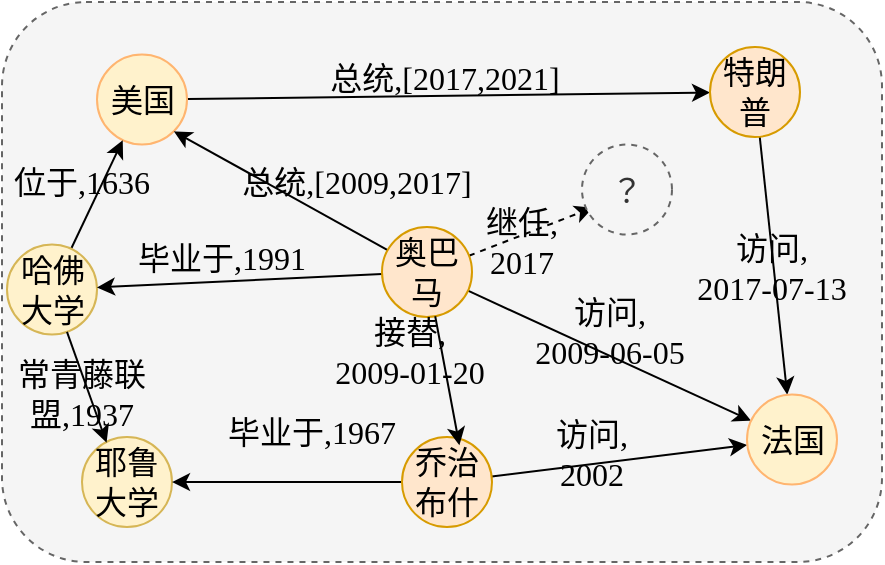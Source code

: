<mxfile version="26.2.13" pages="5">
  <diagram id="81GqXSaDlbc567wn6Xm0" name="补全与外推">
    <mxGraphModel dx="1333" dy="886" grid="1" gridSize="10" guides="1" tooltips="1" connect="1" arrows="1" fold="1" page="1" pageScale="1" pageWidth="827" pageHeight="1169" math="1" shadow="0">
      <root>
        <mxCell id="0" />
        <mxCell id="1" parent="0" />
        <mxCell id="kCC1RHfNPiSMf6bVF_6e-86" value="" style="rounded=1;whiteSpace=wrap;html=1;fontFamily=Helvetica;fontSize=11;labelBackgroundColor=default;dashed=1;fillColor=#f5f5f5;strokeColor=#666666;fontColor=#333333;" vertex="1" parent="1">
          <mxGeometry x="110" y="140" width="440" height="280" as="geometry" />
        </mxCell>
        <mxCell id="kCC1RHfNPiSMf6bVF_6e-17" style="edgeStyle=none;shape=connector;rounded=0;orthogonalLoop=1;jettySize=auto;html=1;strokeColor=default;align=center;verticalAlign=middle;fontFamily=Helvetica;fontSize=11;fontColor=default;labelBackgroundColor=default;endArrow=classic;" edge="1" parent="1" source="uMdjZSleRDP68CKqbVyE-2" target="kCC1RHfNPiSMf6bVF_6e-4">
          <mxGeometry relative="1" as="geometry" />
        </mxCell>
        <mxCell id="uMdjZSleRDP68CKqbVyE-2" value="&lt;font style=&quot;font-size: 16px;&quot; face=&quot;宋体&quot;&gt;美国&lt;/font&gt;" style="ellipse;whiteSpace=wrap;html=1;aspect=fixed;fillColor=#FFF2CC;strokeColor=#FFB570;" vertex="1" parent="1">
          <mxGeometry x="157.5" y="166.25" width="45" height="45" as="geometry" />
        </mxCell>
        <mxCell id="kCC1RHfNPiSMf6bVF_6e-7" style="rounded=0;orthogonalLoop=1;jettySize=auto;html=1;" edge="1" parent="1" source="uMdjZSleRDP68CKqbVyE-3" target="uMdjZSleRDP68CKqbVyE-2">
          <mxGeometry relative="1" as="geometry" />
        </mxCell>
        <mxCell id="uMdjZSleRDP68CKqbVyE-3" value="&lt;font style=&quot;font-size: 16px;&quot; face=&quot;宋体&quot;&gt;哈佛大学&lt;/font&gt;" style="ellipse;whiteSpace=wrap;html=1;aspect=fixed;fillColor=#fff2cc;strokeColor=#d6b656;" vertex="1" parent="1">
          <mxGeometry x="112.5" y="261.25" width="45" height="45" as="geometry" />
        </mxCell>
        <mxCell id="kCC1RHfNPiSMf6bVF_6e-1" value="&lt;font style=&quot;font-size: 16px;&quot; face=&quot;宋体&quot;&gt;耶鲁大学&lt;/font&gt;" style="ellipse;whiteSpace=wrap;html=1;aspect=fixed;fillColor=#fff2cc;strokeColor=#d6b656;" vertex="1" parent="1">
          <mxGeometry x="150" y="357.52" width="45" height="45" as="geometry" />
        </mxCell>
        <mxCell id="kCC1RHfNPiSMf6bVF_6e-13" style="edgeStyle=none;shape=connector;rounded=0;orthogonalLoop=1;jettySize=auto;html=1;strokeColor=default;align=center;verticalAlign=middle;fontFamily=Helvetica;fontSize=11;fontColor=default;labelBackgroundColor=default;endArrow=classic;" edge="1" parent="1" source="kCC1RHfNPiSMf6bVF_6e-3" target="uMdjZSleRDP68CKqbVyE-3">
          <mxGeometry relative="1" as="geometry" />
        </mxCell>
        <mxCell id="kCC1RHfNPiSMf6bVF_6e-21" style="edgeStyle=none;shape=connector;rounded=0;orthogonalLoop=1;jettySize=auto;html=1;strokeColor=default;align=center;verticalAlign=middle;fontFamily=Helvetica;fontSize=11;fontColor=default;labelBackgroundColor=default;endArrow=classic;" edge="1" parent="1" source="kCC1RHfNPiSMf6bVF_6e-3" target="kCC1RHfNPiSMf6bVF_6e-6">
          <mxGeometry relative="1" as="geometry" />
        </mxCell>
        <mxCell id="kCC1RHfNPiSMf6bVF_6e-29" style="edgeStyle=none;shape=connector;rounded=0;orthogonalLoop=1;jettySize=auto;html=1;entryX=1;entryY=1;entryDx=0;entryDy=0;strokeColor=default;align=center;verticalAlign=middle;fontFamily=Helvetica;fontSize=11;fontColor=default;labelBackgroundColor=default;endArrow=classic;" edge="1" parent="1" source="kCC1RHfNPiSMf6bVF_6e-3" target="uMdjZSleRDP68CKqbVyE-2">
          <mxGeometry relative="1" as="geometry" />
        </mxCell>
        <mxCell id="kCC1RHfNPiSMf6bVF_6e-32" style="edgeStyle=none;shape=connector;rounded=0;orthogonalLoop=1;jettySize=auto;html=1;strokeColor=default;align=center;verticalAlign=middle;fontFamily=Helvetica;fontSize=11;fontColor=default;labelBackgroundColor=default;endArrow=classic;entryX=0.121;entryY=0.702;entryDx=0;entryDy=0;entryPerimeter=0;dashed=1;" edge="1" parent="1" source="kCC1RHfNPiSMf6bVF_6e-3" target="kCC1RHfNPiSMf6bVF_6e-33">
          <mxGeometry relative="1" as="geometry">
            <mxPoint x="380" y="250.0" as="targetPoint" />
          </mxGeometry>
        </mxCell>
        <mxCell id="kCC1RHfNPiSMf6bVF_6e-3" value="&lt;font style=&quot;font-size: 16px;&quot; face=&quot;宋体&quot;&gt;奥巴马&lt;/font&gt;" style="ellipse;whiteSpace=wrap;html=1;aspect=fixed;fillColor=#ffe6cc;strokeColor=#d79b00;" vertex="1" parent="1">
          <mxGeometry x="300" y="252.5" width="45" height="45" as="geometry" />
        </mxCell>
        <mxCell id="kCC1RHfNPiSMf6bVF_6e-19" style="edgeStyle=none;shape=connector;rounded=0;orthogonalLoop=1;jettySize=auto;html=1;strokeColor=default;align=center;verticalAlign=middle;fontFamily=Helvetica;fontSize=11;fontColor=default;labelBackgroundColor=default;endArrow=classic;" edge="1" parent="1" source="kCC1RHfNPiSMf6bVF_6e-4" target="kCC1RHfNPiSMf6bVF_6e-6">
          <mxGeometry relative="1" as="geometry" />
        </mxCell>
        <mxCell id="kCC1RHfNPiSMf6bVF_6e-4" value="&lt;font style=&quot;font-size: 16px;&quot; face=&quot;宋体&quot;&gt;特朗普&lt;/font&gt;" style="ellipse;whiteSpace=wrap;html=1;aspect=fixed;fillColor=#ffe6cc;strokeColor=#d79b00;" vertex="1" parent="1">
          <mxGeometry x="464" y="162.5" width="45" height="45" as="geometry" />
        </mxCell>
        <mxCell id="kCC1RHfNPiSMf6bVF_6e-23" style="edgeStyle=none;shape=connector;rounded=0;orthogonalLoop=1;jettySize=auto;html=1;strokeColor=default;align=center;verticalAlign=middle;fontFamily=Helvetica;fontSize=11;fontColor=default;labelBackgroundColor=default;endArrow=classic;" edge="1" parent="1" source="kCC1RHfNPiSMf6bVF_6e-5" target="kCC1RHfNPiSMf6bVF_6e-6">
          <mxGeometry relative="1" as="geometry" />
        </mxCell>
        <mxCell id="kCC1RHfNPiSMf6bVF_6e-27" style="edgeStyle=none;shape=connector;rounded=0;orthogonalLoop=1;jettySize=auto;html=1;strokeColor=default;align=center;verticalAlign=middle;fontFamily=Helvetica;fontSize=11;fontColor=default;labelBackgroundColor=default;endArrow=classic;" edge="1" parent="1" source="kCC1RHfNPiSMf6bVF_6e-5" target="kCC1RHfNPiSMf6bVF_6e-1">
          <mxGeometry relative="1" as="geometry" />
        </mxCell>
        <mxCell id="kCC1RHfNPiSMf6bVF_6e-5" value="&lt;font style=&quot;font-size: 16px;&quot; face=&quot;宋体&quot;&gt;乔治布什&lt;/font&gt;" style="ellipse;whiteSpace=wrap;html=1;aspect=fixed;fillColor=#ffe6cc;strokeColor=#d79b00;" vertex="1" parent="1">
          <mxGeometry x="310" y="357.52" width="45" height="45" as="geometry" />
        </mxCell>
        <mxCell id="kCC1RHfNPiSMf6bVF_6e-6" value="&lt;font style=&quot;font-size: 16px;&quot; face=&quot;宋体&quot;&gt;法国&lt;/font&gt;" style="ellipse;whiteSpace=wrap;html=1;aspect=fixed;fillColor=#FFF2CC;strokeColor=#FFB570;" vertex="1" parent="1">
          <mxGeometry x="482.5" y="336.25" width="45" height="45" as="geometry" />
        </mxCell>
        <mxCell id="kCC1RHfNPiSMf6bVF_6e-8" value="&lt;font face=&quot;宋体&quot; style=&quot;font-size: 16px;&quot;&gt;位于,1636&lt;/font&gt;" style="text;html=1;align=center;verticalAlign=middle;whiteSpace=wrap;rounded=0;fontFamily=Helvetica;fontSize=11;fontColor=default;labelBackgroundColor=none;" vertex="1" parent="1">
          <mxGeometry x="110" y="215" width="80" height="30" as="geometry" />
        </mxCell>
        <mxCell id="kCC1RHfNPiSMf6bVF_6e-10" style="edgeStyle=none;shape=connector;rounded=0;orthogonalLoop=1;jettySize=auto;html=1;entryX=0.273;entryY=0.063;entryDx=0;entryDy=0;entryPerimeter=0;strokeColor=default;align=center;verticalAlign=middle;fontFamily=Helvetica;fontSize=11;fontColor=default;labelBackgroundColor=default;endArrow=classic;" edge="1" parent="1" source="uMdjZSleRDP68CKqbVyE-3" target="kCC1RHfNPiSMf6bVF_6e-1">
          <mxGeometry relative="1" as="geometry" />
        </mxCell>
        <mxCell id="kCC1RHfNPiSMf6bVF_6e-12" value="&lt;font face=&quot;宋体&quot; style=&quot;font-size: 16px;&quot;&gt;常青藤联盟,1937&lt;/font&gt;" style="text;html=1;align=center;verticalAlign=middle;whiteSpace=wrap;rounded=0;fontFamily=Helvetica;fontSize=11;fontColor=default;labelBackgroundColor=none;" vertex="1" parent="1">
          <mxGeometry x="110" y="321.25" width="80" height="30" as="geometry" />
        </mxCell>
        <mxCell id="kCC1RHfNPiSMf6bVF_6e-16" value="&lt;font face=&quot;宋体&quot; style=&quot;font-size: 16px;&quot;&gt;毕业于,1991&lt;/font&gt;" style="text;html=1;align=center;verticalAlign=middle;whiteSpace=wrap;rounded=0;fontFamily=Helvetica;fontSize=11;fontColor=default;labelBackgroundColor=none;" vertex="1" parent="1">
          <mxGeometry x="175" y="252.5" width="90" height="30" as="geometry" />
        </mxCell>
        <mxCell id="kCC1RHfNPiSMf6bVF_6e-18" value="&lt;font face=&quot;宋体&quot; style=&quot;font-size: 16px;&quot;&gt;总统,[2017,2021]&lt;/font&gt;" style="text;html=1;align=center;verticalAlign=middle;whiteSpace=wrap;rounded=0;fontFamily=Helvetica;fontSize=11;fontColor=default;labelBackgroundColor=none;" vertex="1" parent="1">
          <mxGeometry x="264" y="162.5" width="135" height="30" as="geometry" />
        </mxCell>
        <mxCell id="kCC1RHfNPiSMf6bVF_6e-20" value="&lt;font face=&quot;宋体&quot; style=&quot;font-size: 16px;&quot;&gt;访问,&lt;/font&gt;&lt;div&gt;&lt;font face=&quot;宋体&quot; style=&quot;font-size: 16px;&quot;&gt;2017-07-13&lt;/font&gt;&lt;/div&gt;" style="text;html=1;align=center;verticalAlign=middle;whiteSpace=wrap;rounded=0;fontFamily=Helvetica;fontSize=11;fontColor=default;labelBackgroundColor=none;" vertex="1" parent="1">
          <mxGeometry x="445" y="257.52" width="100" height="30" as="geometry" />
        </mxCell>
        <mxCell id="kCC1RHfNPiSMf6bVF_6e-22" value="&lt;font face=&quot;宋体&quot; style=&quot;font-size: 16px;&quot;&gt;访问,&lt;/font&gt;&lt;div&gt;&lt;font face=&quot;宋体&quot; style=&quot;font-size: 16px;&quot;&gt;2009-06-05&lt;/font&gt;&lt;/div&gt;" style="text;html=1;align=center;verticalAlign=middle;whiteSpace=wrap;rounded=0;fontFamily=Helvetica;fontSize=11;fontColor=default;labelBackgroundColor=none;" vertex="1" parent="1">
          <mxGeometry x="364" y="290" width="100" height="30" as="geometry" />
        </mxCell>
        <mxCell id="kCC1RHfNPiSMf6bVF_6e-24" value="&lt;font face=&quot;宋体&quot; style=&quot;font-size: 16px;&quot;&gt;访问,&lt;/font&gt;&lt;div&gt;&lt;font face=&quot;宋体&quot; style=&quot;font-size: 16px;&quot;&gt;2002&lt;/font&gt;&lt;/div&gt;" style="text;html=1;align=center;verticalAlign=middle;whiteSpace=wrap;rounded=0;fontFamily=Helvetica;fontSize=11;fontColor=default;labelBackgroundColor=none;" vertex="1" parent="1">
          <mxGeometry x="355" y="351.25" width="100" height="30" as="geometry" />
        </mxCell>
        <mxCell id="kCC1RHfNPiSMf6bVF_6e-25" style="edgeStyle=none;shape=connector;rounded=0;orthogonalLoop=1;jettySize=auto;html=1;entryX=0.638;entryY=0.091;entryDx=0;entryDy=0;entryPerimeter=0;strokeColor=default;align=center;verticalAlign=middle;fontFamily=Helvetica;fontSize=11;fontColor=default;labelBackgroundColor=default;endArrow=classic;" edge="1" parent="1" source="kCC1RHfNPiSMf6bVF_6e-3" target="kCC1RHfNPiSMf6bVF_6e-5">
          <mxGeometry relative="1" as="geometry" />
        </mxCell>
        <mxCell id="kCC1RHfNPiSMf6bVF_6e-26" value="&lt;font face=&quot;宋体&quot; style=&quot;font-size: 16px;&quot;&gt;接替,&lt;/font&gt;&lt;div&gt;&lt;font face=&quot;宋体&quot; style=&quot;font-size: 16px;&quot;&gt;2009-01-20&lt;/font&gt;&lt;/div&gt;" style="text;html=1;align=center;verticalAlign=middle;whiteSpace=wrap;rounded=0;fontFamily=Helvetica;fontSize=11;fontColor=default;labelBackgroundColor=none;" vertex="1" parent="1">
          <mxGeometry x="264" y="300" width="100" height="30" as="geometry" />
        </mxCell>
        <mxCell id="kCC1RHfNPiSMf6bVF_6e-28" value="&lt;font face=&quot;宋体&quot; style=&quot;font-size: 16px;&quot;&gt;毕业于,1967&lt;/font&gt;" style="text;html=1;align=center;verticalAlign=middle;whiteSpace=wrap;rounded=0;fontFamily=Helvetica;fontSize=11;fontColor=default;labelBackgroundColor=none;" vertex="1" parent="1">
          <mxGeometry x="220" y="340" width="90" height="30" as="geometry" />
        </mxCell>
        <mxCell id="kCC1RHfNPiSMf6bVF_6e-30" value="&lt;font face=&quot;宋体&quot; style=&quot;font-size: 16px;&quot;&gt;总统,[2009,2017]&lt;/font&gt;" style="text;html=1;align=center;verticalAlign=middle;whiteSpace=wrap;rounded=0;fontFamily=Helvetica;fontSize=11;fontColor=default;labelBackgroundColor=none;" vertex="1" parent="1">
          <mxGeometry x="220" y="215" width="135" height="30" as="geometry" />
        </mxCell>
        <mxCell id="kCC1RHfNPiSMf6bVF_6e-33" value="&lt;font style=&quot;font-size: 16px;&quot; face=&quot;宋体&quot;&gt;？&lt;/font&gt;" style="ellipse;whiteSpace=wrap;html=1;aspect=fixed;dashed=1;fillColor=#f5f5f5;fontColor=#333333;strokeColor=#666666;" vertex="1" parent="1">
          <mxGeometry x="400" y="211.25" width="45" height="45" as="geometry" />
        </mxCell>
        <mxCell id="kCC1RHfNPiSMf6bVF_6e-34" value="&lt;font face=&quot;宋体&quot; style=&quot;font-size: 16px;&quot;&gt;继任,&lt;/font&gt;&lt;div&gt;&lt;font face=&quot;宋体&quot; style=&quot;font-size: 16px;&quot;&gt;2017&lt;/font&gt;&lt;/div&gt;" style="text;html=1;align=center;verticalAlign=middle;whiteSpace=wrap;rounded=0;fontFamily=Helvetica;fontSize=11;fontColor=default;labelBackgroundColor=none;" vertex="1" parent="1">
          <mxGeometry x="320" y="245" width="100" height="30" as="geometry" />
        </mxCell>
      </root>
    </mxGraphModel>
  </diagram>
  <diagram name="补全与外推 的副本" id="H47QWcRy8DA4TB8GvX95">
    <mxGraphModel dx="1133" dy="753" grid="1" gridSize="10" guides="1" tooltips="1" connect="1" arrows="1" fold="1" page="1" pageScale="1" pageWidth="827" pageHeight="1169" math="1" shadow="0">
      <root>
        <mxCell id="T-edyI3JvmIKZnrwlK99-0" />
        <mxCell id="T-edyI3JvmIKZnrwlK99-1" parent="T-edyI3JvmIKZnrwlK99-0" />
        <mxCell id="T-edyI3JvmIKZnrwlK99-33" value="" style="shape=parallelogram;perimeter=parallelogramPerimeter;whiteSpace=wrap;html=1;fixedSize=1;fontFamily=Helvetica;fontSize=11;fontColor=#333333;labelBackgroundColor=default;rounded=1;dashed=1;rotation=349;fillColor=#f5f5f5;strokeColor=#666666;" vertex="1" parent="T-edyI3JvmIKZnrwlK99-1">
          <mxGeometry x="617.996" y="130.004" width="310" height="195" as="geometry" />
        </mxCell>
        <mxCell id="T-edyI3JvmIKZnrwlK99-34" value="&lt;font style=&quot;font-size: 16px;&quot; face=&quot;宋体&quot;&gt;美国&lt;/font&gt;" style="ellipse;whiteSpace=wrap;html=1;aspect=fixed;fillColor=#FFF2CC;strokeColor=#FFB570;" vertex="1" parent="T-edyI3JvmIKZnrwlK99-1">
          <mxGeometry x="639.996" y="170.004" width="45" height="45" as="geometry" />
        </mxCell>
        <mxCell id="T-edyI3JvmIKZnrwlK99-35" style="edgeStyle=none;shape=connector;rounded=0;orthogonalLoop=1;jettySize=auto;html=1;strokeColor=default;align=center;verticalAlign=middle;fontFamily=Helvetica;fontSize=11;fontColor=default;labelBackgroundColor=default;endArrow=classic;entryX=1;entryY=0.5;entryDx=0;entryDy=0;" edge="1" parent="T-edyI3JvmIKZnrwlK99-1" source="T-edyI3JvmIKZnrwlK99-36" target="T-edyI3JvmIKZnrwlK99-34">
          <mxGeometry relative="1" as="geometry" />
        </mxCell>
        <mxCell id="T-edyI3JvmIKZnrwlK99-36" value="&lt;font style=&quot;font-size: 16px;&quot; face=&quot;宋体&quot;&gt;奥巴马&lt;/font&gt;" style="ellipse;whiteSpace=wrap;html=1;aspect=fixed;fillColor=#ffe6cc;strokeColor=#d79b00;" vertex="1" parent="T-edyI3JvmIKZnrwlK99-1">
          <mxGeometry x="829.996" y="132.504" width="45" height="45" as="geometry" />
        </mxCell>
        <mxCell id="T-edyI3JvmIKZnrwlK99-37" style="edgeStyle=none;shape=connector;rounded=0;orthogonalLoop=1;jettySize=auto;html=1;strokeColor=default;align=center;verticalAlign=middle;fontFamily=Helvetica;fontSize=11;fontColor=default;labelBackgroundColor=default;endArrow=classic;" edge="1" parent="T-edyI3JvmIKZnrwlK99-1" source="T-edyI3JvmIKZnrwlK99-38" target="T-edyI3JvmIKZnrwlK99-34">
          <mxGeometry relative="1" as="geometry" />
        </mxCell>
        <mxCell id="T-edyI3JvmIKZnrwlK99-38" value="&lt;font style=&quot;font-size: 16px;&quot; face=&quot;宋体&quot;&gt;耶鲁大学&lt;/font&gt;" style="ellipse;whiteSpace=wrap;html=1;aspect=fixed;fillColor=#fff2cc;strokeColor=#d6b656;" vertex="1" parent="T-edyI3JvmIKZnrwlK99-1">
          <mxGeometry x="639.996" y="267.504" width="45" height="45" as="geometry" />
        </mxCell>
        <mxCell id="T-edyI3JvmIKZnrwlK99-39" value="" style="shape=parallelogram;perimeter=parallelogramPerimeter;whiteSpace=wrap;html=1;fixedSize=1;fontFamily=Helvetica;fontSize=11;fontColor=#333333;labelBackgroundColor=default;rounded=1;dashed=1;rotation=349;fillColor=#f5f5f5;strokeColor=#666666;" vertex="1" parent="T-edyI3JvmIKZnrwlK99-1">
          <mxGeometry x="697.496" y="177.504" width="310" height="185" as="geometry" />
        </mxCell>
        <mxCell id="T-edyI3JvmIKZnrwlK99-40" value="&lt;font style=&quot;font-size: 16px;&quot; face=&quot;宋体&quot;&gt;美国&lt;/font&gt;" style="ellipse;whiteSpace=wrap;html=1;aspect=fixed;fillColor=#FFF2CC;strokeColor=#FFB570;" vertex="1" parent="T-edyI3JvmIKZnrwlK99-1">
          <mxGeometry x="719.996" y="198.774" width="45" height="45" as="geometry" />
        </mxCell>
        <mxCell id="T-edyI3JvmIKZnrwlK99-41" style="edgeStyle=none;shape=connector;rounded=0;orthogonalLoop=1;jettySize=auto;html=1;strokeColor=default;align=center;verticalAlign=middle;fontFamily=Helvetica;fontSize=11;fontColor=default;labelBackgroundColor=default;endArrow=classic;exitX=0;exitY=0.5;exitDx=0;exitDy=0;" edge="1" parent="T-edyI3JvmIKZnrwlK99-1" source="T-edyI3JvmIKZnrwlK99-42" target="T-edyI3JvmIKZnrwlK99-40">
          <mxGeometry relative="1" as="geometry">
            <mxPoint x="897.996" y="195.004" as="sourcePoint" />
          </mxGeometry>
        </mxCell>
        <mxCell id="T-edyI3JvmIKZnrwlK99-42" value="&lt;font style=&quot;font-size: 16px;&quot; face=&quot;宋体&quot;&gt;特朗普&lt;/font&gt;" style="ellipse;whiteSpace=wrap;html=1;aspect=fixed;fillColor=#ffe6cc;strokeColor=#d79b00;" vertex="1" parent="T-edyI3JvmIKZnrwlK99-1">
          <mxGeometry x="882.996" y="172.504" width="45" height="45" as="geometry" />
        </mxCell>
        <mxCell id="T-edyI3JvmIKZnrwlK99-43" style="edgeStyle=none;shape=connector;rounded=0;orthogonalLoop=1;jettySize=auto;html=1;strokeColor=default;align=center;verticalAlign=middle;fontFamily=Helvetica;fontSize=11;fontColor=default;labelBackgroundColor=default;endArrow=classic;" edge="1" parent="T-edyI3JvmIKZnrwlK99-1" source="T-edyI3JvmIKZnrwlK99-44" target="T-edyI3JvmIKZnrwlK99-46">
          <mxGeometry relative="1" as="geometry" />
        </mxCell>
        <mxCell id="T-edyI3JvmIKZnrwlK99-44" value="&lt;font style=&quot;font-size: 16px;&quot; face=&quot;宋体&quot;&gt;奥巴马&lt;/font&gt;" style="ellipse;whiteSpace=wrap;html=1;aspect=fixed;fillColor=#ffe6cc;strokeColor=#d79b00;" vertex="1" parent="T-edyI3JvmIKZnrwlK99-1">
          <mxGeometry x="837.996" y="238.774" width="45" height="45" as="geometry" />
        </mxCell>
        <mxCell id="T-edyI3JvmIKZnrwlK99-45" value="&lt;font style=&quot;font-size: 16px;&quot; face=&quot;宋体&quot;&gt;耶鲁大学&lt;/font&gt;" style="ellipse;whiteSpace=wrap;html=1;aspect=fixed;fillColor=#fff2cc;strokeColor=#d6b656;" vertex="1" parent="T-edyI3JvmIKZnrwlK99-1">
          <mxGeometry x="727.996" y="328.774" width="45" height="45" as="geometry" />
        </mxCell>
        <mxCell id="T-edyI3JvmIKZnrwlK99-46" value="&lt;font style=&quot;font-size: 16px;&quot; face=&quot;宋体&quot;&gt;哈佛大学&lt;/font&gt;" style="ellipse;whiteSpace=wrap;html=1;aspect=fixed;fillColor=#fff2cc;strokeColor=#d6b656;" vertex="1" parent="T-edyI3JvmIKZnrwlK99-1">
          <mxGeometry x="719.996" y="258.774" width="45" height="45" as="geometry" />
        </mxCell>
        <mxCell id="T-edyI3JvmIKZnrwlK99-47" style="edgeStyle=none;shape=connector;rounded=0;orthogonalLoop=1;jettySize=auto;html=1;entryX=1;entryY=0.5;entryDx=0;entryDy=0;strokeColor=default;align=center;verticalAlign=middle;fontFamily=Helvetica;fontSize=11;fontColor=default;labelBackgroundColor=default;endArrow=classic;" edge="1" parent="T-edyI3JvmIKZnrwlK99-1" source="T-edyI3JvmIKZnrwlK99-48" target="T-edyI3JvmIKZnrwlK99-45">
          <mxGeometry relative="1" as="geometry" />
        </mxCell>
        <mxCell id="T-edyI3JvmIKZnrwlK99-48" value="&lt;font style=&quot;font-size: 16px;&quot; face=&quot;宋体&quot;&gt;乔治布什&lt;/font&gt;" style="ellipse;whiteSpace=wrap;html=1;aspect=fixed;fillColor=#ffe6cc;strokeColor=#d79b00;" vertex="1" parent="T-edyI3JvmIKZnrwlK99-1">
          <mxGeometry x="807.996" y="311.274" width="45" height="45" as="geometry" />
        </mxCell>
        <mxCell id="T-edyI3JvmIKZnrwlK99-49" value="" style="shape=parallelogram;perimeter=parallelogramPerimeter;whiteSpace=wrap;html=1;fixedSize=1;fontFamily=Helvetica;fontSize=11;fontColor=#333333;labelBackgroundColor=default;rounded=1;dashed=1;rotation=349;fillColor=#f5f5f5;strokeColor=#666666;" vertex="1" parent="T-edyI3JvmIKZnrwlK99-1">
          <mxGeometry x="882.998" y="197.5" width="310" height="185" as="geometry" />
        </mxCell>
        <mxCell id="T-edyI3JvmIKZnrwlK99-50" value="&lt;font style=&quot;font-size: 16px;&quot; face=&quot;宋体&quot;&gt;美国&lt;/font&gt;" style="ellipse;whiteSpace=wrap;html=1;aspect=fixed;fillColor=#FFF2CC;strokeColor=#FFB570;" vertex="1" parent="T-edyI3JvmIKZnrwlK99-1">
          <mxGeometry x="899.996" y="235.004" width="45" height="45" as="geometry" />
        </mxCell>
        <mxCell id="T-edyI3JvmIKZnrwlK99-51" style="edgeStyle=none;shape=connector;rounded=0;orthogonalLoop=1;jettySize=auto;html=1;strokeColor=default;align=center;verticalAlign=middle;fontFamily=Helvetica;fontSize=11;fontColor=default;labelBackgroundColor=default;endArrow=classic;" edge="1" parent="T-edyI3JvmIKZnrwlK99-1" source="T-edyI3JvmIKZnrwlK99-52" target="T-edyI3JvmIKZnrwlK99-53">
          <mxGeometry relative="1" as="geometry" />
        </mxCell>
        <mxCell id="T-edyI3JvmIKZnrwlK99-52" value="&lt;font style=&quot;font-size: 16px;&quot; face=&quot;宋体&quot;&gt;奥巴马&lt;/font&gt;" style="ellipse;whiteSpace=wrap;html=1;aspect=fixed;fillColor=#ffe6cc;strokeColor=#d79b00;" vertex="1" parent="T-edyI3JvmIKZnrwlK99-1">
          <mxGeometry x="959.996" y="315.004" width="45" height="45" as="geometry" />
        </mxCell>
        <mxCell id="T-edyI3JvmIKZnrwlK99-53" value="&lt;font style=&quot;font-size: 16px;&quot; face=&quot;宋体&quot;&gt;法国&lt;/font&gt;" style="ellipse;whiteSpace=wrap;html=1;aspect=fixed;fillColor=#FFF2CC;strokeColor=#FFCE9F;" vertex="1" parent="T-edyI3JvmIKZnrwlK99-1">
          <mxGeometry x="1109.996" y="317.504" width="45" height="45" as="geometry" />
        </mxCell>
        <mxCell id="T-edyI3JvmIKZnrwlK99-54" style="edgeStyle=none;shape=connector;rounded=0;orthogonalLoop=1;jettySize=auto;html=1;entryX=1;entryY=0.5;entryDx=0;entryDy=0;strokeColor=default;align=center;verticalAlign=middle;fontFamily=Helvetica;fontSize=11;fontColor=default;labelBackgroundColor=default;endArrow=classic;" edge="1" parent="T-edyI3JvmIKZnrwlK99-1" source="T-edyI3JvmIKZnrwlK99-57" target="T-edyI3JvmIKZnrwlK99-50">
          <mxGeometry relative="1" as="geometry" />
        </mxCell>
        <mxCell id="T-edyI3JvmIKZnrwlK99-55" style="edgeStyle=none;shape=connector;rounded=0;orthogonalLoop=1;jettySize=auto;html=1;entryX=0.5;entryY=0;entryDx=0;entryDy=0;strokeColor=default;align=center;verticalAlign=middle;fontFamily=Helvetica;fontSize=11;fontColor=default;labelBackgroundColor=default;endArrow=classic;" edge="1" parent="T-edyI3JvmIKZnrwlK99-1" source="T-edyI3JvmIKZnrwlK99-57" target="T-edyI3JvmIKZnrwlK99-53">
          <mxGeometry relative="1" as="geometry" />
        </mxCell>
        <mxCell id="T-edyI3JvmIKZnrwlK99-56" style="edgeStyle=none;shape=connector;rounded=0;orthogonalLoop=1;jettySize=auto;html=1;entryX=0.5;entryY=0;entryDx=0;entryDy=0;strokeColor=default;align=center;verticalAlign=middle;fontFamily=Helvetica;fontSize=11;fontColor=default;labelBackgroundColor=default;endArrow=classic;" edge="1" parent="T-edyI3JvmIKZnrwlK99-1" source="T-edyI3JvmIKZnrwlK99-57" target="T-edyI3JvmIKZnrwlK99-52">
          <mxGeometry relative="1" as="geometry" />
        </mxCell>
        <mxCell id="T-edyI3JvmIKZnrwlK99-57" value="&lt;font style=&quot;font-size: 16px;&quot; face=&quot;宋体&quot;&gt;特朗普&lt;/font&gt;" style="ellipse;whiteSpace=wrap;html=1;aspect=fixed;fillColor=#ffe6cc;strokeColor=#d79b00;" vertex="1" parent="T-edyI3JvmIKZnrwlK99-1">
          <mxGeometry x="1094.996" y="212.504" width="45" height="45" as="geometry" />
        </mxCell>
        <mxCell id="T-edyI3JvmIKZnrwlK99-58" value="&lt;font face=&quot;宋体&quot; style=&quot;font-size: 16px;&quot;&gt;总统&lt;/font&gt;" style="text;html=1;align=center;verticalAlign=middle;whiteSpace=wrap;rounded=0;fontFamily=Helvetica;fontSize=11;fontColor=default;labelBackgroundColor=none;rotation=-15;" vertex="1" parent="T-edyI3JvmIKZnrwlK99-1">
          <mxGeometry x="684.996" y="147.504" width="135" height="30" as="geometry" />
        </mxCell>
        <mxCell id="T-edyI3JvmIKZnrwlK99-59" value="&lt;font face=&quot;宋体&quot; style=&quot;font-size: 16px;&quot;&gt;总统&lt;/font&gt;" style="text;html=1;align=center;verticalAlign=middle;whiteSpace=wrap;rounded=0;fontFamily=Helvetica;fontSize=11;fontColor=default;labelBackgroundColor=none;rotation=-15;" vertex="1" parent="T-edyI3JvmIKZnrwlK99-1">
          <mxGeometry x="747.998" y="177.503" width="135" height="30" as="geometry" />
        </mxCell>
        <mxCell id="T-edyI3JvmIKZnrwlK99-60" value="&lt;font face=&quot;宋体&quot; style=&quot;font-size: 16px;&quot;&gt;毕业于&lt;/font&gt;" style="text;html=1;align=center;verticalAlign=middle;whiteSpace=wrap;rounded=0;fontFamily=Helvetica;fontSize=11;fontColor=default;labelBackgroundColor=none;rotation=-5;" vertex="1" parent="T-edyI3JvmIKZnrwlK99-1">
          <mxGeometry x="732.998" y="243.773" width="135" height="30" as="geometry" />
        </mxCell>
        <mxCell id="T-edyI3JvmIKZnrwlK99-61" value="&lt;font face=&quot;宋体&quot; style=&quot;font-size: 16px;&quot;&gt;毕业于&lt;/font&gt;" style="text;html=1;align=center;verticalAlign=middle;whiteSpace=wrap;rounded=0;fontFamily=Helvetica;fontSize=11;fontColor=default;labelBackgroundColor=none;rotation=-5;" vertex="1" parent="T-edyI3JvmIKZnrwlK99-1">
          <mxGeometry x="719.997" y="308.77" width="135" height="30" as="geometry" />
        </mxCell>
        <mxCell id="T-edyI3JvmIKZnrwlK99-62" value="&lt;font face=&quot;宋体&quot; style=&quot;font-size: 16px;&quot;&gt;位于&lt;/font&gt;" style="text;html=1;align=center;verticalAlign=middle;whiteSpace=wrap;rounded=0;fontFamily=Helvetica;fontSize=11;fontColor=default;labelBackgroundColor=none;rotation=0;" vertex="1" parent="T-edyI3JvmIKZnrwlK99-1">
          <mxGeometry x="609.997" y="230.0" width="135" height="30" as="geometry" />
        </mxCell>
        <mxCell id="T-edyI3JvmIKZnrwlK99-63" value="&lt;font face=&quot;宋体&quot; style=&quot;font-size: 16px;&quot;&gt;总统&lt;/font&gt;" style="text;html=1;align=center;verticalAlign=middle;whiteSpace=wrap;rounded=0;fontFamily=Helvetica;fontSize=11;fontColor=default;labelBackgroundColor=none;rotation=-15;" vertex="1" parent="T-edyI3JvmIKZnrwlK99-1">
          <mxGeometry x="952.498" y="220.003" width="135" height="30" as="geometry" />
        </mxCell>
        <mxCell id="T-edyI3JvmIKZnrwlK99-64" value="&lt;font face=&quot;宋体&quot; style=&quot;font-size: 16px;&quot;&gt;访问&lt;/font&gt;" style="text;html=1;align=center;verticalAlign=middle;whiteSpace=wrap;rounded=0;fontFamily=Helvetica;fontSize=11;fontColor=default;labelBackgroundColor=none;rotation=0;" vertex="1" parent="T-edyI3JvmIKZnrwlK99-1">
          <mxGeometry x="989.998" y="307.503" width="135" height="30" as="geometry" />
        </mxCell>
        <mxCell id="T-edyI3JvmIKZnrwlK99-65" value="&lt;font face=&quot;宋体&quot; style=&quot;font-size: 16px;&quot;&gt;访问&lt;/font&gt;" style="text;html=1;align=center;verticalAlign=middle;whiteSpace=wrap;rounded=0;fontFamily=Helvetica;fontSize=11;fontColor=default;labelBackgroundColor=none;rotation=0;" vertex="1" parent="T-edyI3JvmIKZnrwlK99-1">
          <mxGeometry x="1039.996" y="272.504" width="135" height="30" as="geometry" />
        </mxCell>
        <mxCell id="T-edyI3JvmIKZnrwlK99-66" value="&lt;font face=&quot;宋体&quot; style=&quot;font-size: 16px;&quot;&gt;接替&lt;/font&gt;" style="text;html=1;align=center;verticalAlign=middle;whiteSpace=wrap;rounded=0;fontFamily=Helvetica;fontSize=11;fontColor=default;labelBackgroundColor=none;rotation=0;" vertex="1" parent="T-edyI3JvmIKZnrwlK99-1">
          <mxGeometry x="959.996" y="257.504" width="135" height="30" as="geometry" />
        </mxCell>
        <mxCell id="T-edyI3JvmIKZnrwlK99-67" style="edgeStyle=none;shape=connector;rounded=0;orthogonalLoop=1;jettySize=auto;html=1;strokeColor=default;align=center;verticalAlign=middle;fontFamily=Helvetica;fontSize=11;fontColor=default;labelBackgroundColor=default;endArrow=classic;" edge="1" parent="T-edyI3JvmIKZnrwlK99-1">
          <mxGeometry relative="1" as="geometry">
            <mxPoint x="629.996" y="421.254" as="sourcePoint" />
            <mxPoint x="1269.996" y="421.254" as="targetPoint" />
          </mxGeometry>
        </mxCell>
        <mxCell id="T-edyI3JvmIKZnrwlK99-68" value="&lt;font face=&quot;Times New Roman&quot; style=&quot;font-size: 16px;&quot;&gt;$$T_0$$&lt;/font&gt;" style="text;html=1;align=center;verticalAlign=middle;whiteSpace=wrap;rounded=0;fontFamily=Helvetica;fontSize=11;fontColor=default;labelBackgroundColor=none;" vertex="1" parent="T-edyI3JvmIKZnrwlK99-1">
          <mxGeometry x="639.996" y="431.254" width="60" height="30" as="geometry" />
        </mxCell>
        <mxCell id="T-edyI3JvmIKZnrwlK99-69" value="&lt;font face=&quot;Times New Roman&quot; style=&quot;font-size: 16px;&quot;&gt;$$T_1$$&lt;/font&gt;" style="text;html=1;align=center;verticalAlign=middle;whiteSpace=wrap;rounded=0;fontFamily=Helvetica;fontSize=11;fontColor=default;labelBackgroundColor=none;" vertex="1" parent="T-edyI3JvmIKZnrwlK99-1">
          <mxGeometry x="772.996" y="431.254" width="60" height="30" as="geometry" />
        </mxCell>
        <mxCell id="T-edyI3JvmIKZnrwlK99-70" value="&lt;font face=&quot;Times New Roman&quot; style=&quot;font-size: 16px;&quot;&gt;$$T_i$$&lt;/font&gt;" style="text;html=1;align=center;verticalAlign=middle;whiteSpace=wrap;rounded=0;fontFamily=Helvetica;fontSize=11;fontColor=default;labelBackgroundColor=none;" vertex="1" parent="T-edyI3JvmIKZnrwlK99-1">
          <mxGeometry x="1019.996" y="431.254" width="60" height="30" as="geometry" />
        </mxCell>
        <mxCell id="T-edyI3JvmIKZnrwlK99-71" value="&lt;font face=&quot;Times New Roman&quot; style=&quot;font-size: 16px;&quot;&gt;$$\cdots$$&lt;/font&gt;" style="text;html=1;align=center;verticalAlign=middle;whiteSpace=wrap;rounded=0;fontFamily=Helvetica;fontSize=11;fontColor=default;labelBackgroundColor=none;" vertex="1" parent="T-edyI3JvmIKZnrwlK99-1">
          <mxGeometry x="884.996" y="431.254" width="60" height="30" as="geometry" />
        </mxCell>
        <mxCell id="T-edyI3JvmIKZnrwlK99-72" style="edgeStyle=none;shape=connector;rounded=0;orthogonalLoop=1;jettySize=auto;html=1;entryX=0.5;entryY=0;entryDx=0;entryDy=0;strokeColor=default;align=center;verticalAlign=middle;fontFamily=Helvetica;fontSize=11;fontColor=default;labelBackgroundColor=default;endArrow=classic;dashed=1;" edge="1" parent="T-edyI3JvmIKZnrwlK99-1" source="T-edyI3JvmIKZnrwlK99-73" target="T-edyI3JvmIKZnrwlK99-74">
          <mxGeometry relative="1" as="geometry" />
        </mxCell>
        <mxCell id="T-edyI3JvmIKZnrwlK99-73" value="&lt;font style=&quot;font-size: 16px;&quot; face=&quot;宋体&quot;&gt;特朗普&lt;/font&gt;" style="ellipse;whiteSpace=wrap;html=1;aspect=fixed;fillColor=#ffe6cc;strokeColor=#d79b00;" vertex="1" parent="T-edyI3JvmIKZnrwlK99-1">
          <mxGeometry x="1219.996" y="193.774" width="45" height="45" as="geometry" />
        </mxCell>
        <mxCell id="T-edyI3JvmIKZnrwlK99-74" value="&lt;font style=&quot;font-size: 16px;&quot; face=&quot;宋体&quot;&gt;？&lt;/font&gt;" style="ellipse;whiteSpace=wrap;html=1;aspect=fixed;dashed=1;fillColor=#f5f5f5;fontColor=#333333;strokeColor=#666666;" vertex="1" parent="T-edyI3JvmIKZnrwlK99-1">
          <mxGeometry x="1219.996" y="337.504" width="45" height="45" as="geometry" />
        </mxCell>
        <mxCell id="T-edyI3JvmIKZnrwlK99-75" value="&lt;font face=&quot;Times New Roman&quot; style=&quot;font-size: 16px;&quot;&gt;$$T +1$$&lt;/font&gt;" style="text;html=1;align=center;verticalAlign=middle;whiteSpace=wrap;rounded=0;fontFamily=Helvetica;fontSize=11;fontColor=default;labelBackgroundColor=none;" vertex="1" parent="T-edyI3JvmIKZnrwlK99-1">
          <mxGeometry x="1204.996" y="431.254" width="60" height="30" as="geometry" />
        </mxCell>
        <mxCell id="T-edyI3JvmIKZnrwlK99-76" value="&lt;font face=&quot;宋体&quot; style=&quot;font-size: 16px;&quot;&gt;访问&lt;/font&gt;" style="text;html=1;align=center;verticalAlign=middle;whiteSpace=wrap;rounded=0;fontFamily=Helvetica;fontSize=11;fontColor=default;labelBackgroundColor=none;rotation=0;" vertex="1" parent="T-edyI3JvmIKZnrwlK99-1">
          <mxGeometry x="1174.996" y="273.774" width="135" height="30" as="geometry" />
        </mxCell>
      </root>
    </mxGraphModel>
  </diagram>
  <diagram name="第 1 页" id="QX6baIYKUreJ2WzYbtbk">
    <mxGraphModel dx="2259" dy="1922" grid="1" gridSize="10" guides="1" tooltips="1" connect="1" arrows="1" fold="1" page="1" pageScale="1" pageWidth="827" pageHeight="1169" math="0" shadow="0">
      <root>
        <mxCell id="0" />
        <mxCell id="1" parent="0" />
        <mxCell id="ZEnR1woYkqBnwNMkH9m6-1" value="" style="rounded=1;whiteSpace=wrap;html=1;dashed=1;fontFamily=Times New Roman;" parent="1" vertex="1">
          <mxGeometry x="687" y="-339.5" width="323" height="319" as="geometry" />
        </mxCell>
        <mxCell id="ZEnR1woYkqBnwNMkH9m6-2" value="" style="rounded=1;whiteSpace=wrap;html=1;dashed=1;fontFamily=Times New Roman;" parent="1" vertex="1">
          <mxGeometry x="330" y="-339.5" width="323" height="317" as="geometry" />
        </mxCell>
        <mxCell id="ZEnR1woYkqBnwNMkH9m6-3" value="" style="rounded=1;whiteSpace=wrap;html=1;dashed=1;fontFamily=Times New Roman;" parent="1" vertex="1">
          <mxGeometry x="-20" y="-342.5" width="323" height="320" as="geometry" />
        </mxCell>
        <mxCell id="ZEnR1woYkqBnwNMkH9m6-5" style="edgeStyle=none;curved=1;rounded=0;orthogonalLoop=1;jettySize=auto;html=1;fontSize=14;startSize=8;endSize=8;endArrow=openThin;endFill=0;strokeColor=#FFB570;strokeWidth=2;fontFamily=Times New Roman;entryX=0.936;entryY=0.36;entryDx=0;entryDy=0;entryPerimeter=0;exitX=0;exitY=0.5;exitDx=0;exitDy=0;" parent="1" source="ZEnR1woYkqBnwNMkH9m6-10" target="ZEnR1woYkqBnwNMkH9m6-7" edge="1">
          <mxGeometry relative="1" as="geometry">
            <mxPoint x="100" y="-230" as="sourcePoint" />
          </mxGeometry>
        </mxCell>
        <mxCell id="ZEnR1woYkqBnwNMkH9m6-6" style="rounded=0;orthogonalLoop=1;jettySize=auto;html=1;entryX=0.5;entryY=0;entryDx=0;entryDy=0;fontSize=14;startSize=8;endSize=8;endArrow=openThin;endFill=0;strokeColor=#FFB570;strokeWidth=2;fillColor=#ffe6cc;fontFamily=Times New Roman;" parent="1" source="ZEnR1woYkqBnwNMkH9m6-7" target="ZEnR1woYkqBnwNMkH9m6-14" edge="1">
          <mxGeometry relative="1" as="geometry" />
        </mxCell>
        <mxCell id="ZEnR1woYkqBnwNMkH9m6-7" value="&lt;font&gt;USA&lt;/font&gt;" style="ellipse;whiteSpace=wrap;html=1;aspect=fixed;fillColor=#dae8fc;strokeColor=#6c8ebf;fontFamily=Times New Roman;fontSize=14;" parent="1" vertex="1">
          <mxGeometry x="28" y="-288" width="37" height="37" as="geometry" />
        </mxCell>
        <mxCell id="ZEnR1woYkqBnwNMkH9m6-9" value="&lt;span style=&quot;color: rgb(51, 51, 51); text-align: start;&quot;&gt;&lt;font&gt;Donald Trump&lt;/font&gt;&lt;/span&gt;" style="ellipse;whiteSpace=wrap;html=1;aspect=fixed;fillColor=#dae8fc;strokeColor=#6c8ebf;fontFamily=Times New Roman;fontSize=14;" parent="1" vertex="1">
          <mxGeometry x="189.5" y="-241" width="37" height="37" as="geometry" />
        </mxCell>
        <mxCell id="ZEnR1woYkqBnwNMkH9m6-10" value="&lt;span style=&quot;color: rgb(51, 51, 51); text-align: start;&quot;&gt;&lt;font&gt;Joe Biden&lt;/font&gt;&lt;/span&gt;" style="ellipse;whiteSpace=wrap;html=1;aspect=fixed;fillColor=#dae8fc;strokeColor=#6c8ebf;fontFamily=Times New Roman;fontSize=14;" parent="1" vertex="1">
          <mxGeometry x="205" y="-288.5" width="37" height="37" as="geometry" />
        </mxCell>
        <mxCell id="ZEnR1woYkqBnwNMkH9m6-11" style="rounded=0;orthogonalLoop=1;jettySize=auto;html=1;fontSize=14;startSize=8;endSize=8;endArrow=openThin;endFill=0;strokeColor=#FFB570;strokeWidth=2;entryX=0.5;entryY=1;entryDx=0;entryDy=0;fontFamily=Times New Roman;" parent="1" source="ZEnR1woYkqBnwNMkH9m6-12" target="4Hwfi5V8rL6_1j3d9u5l-13" edge="1">
          <mxGeometry relative="1" as="geometry">
            <mxPoint x="364.733" y="-230.867" as="targetPoint" />
          </mxGeometry>
        </mxCell>
        <mxCell id="ZEnR1woYkqBnwNMkH9m6-12" value="&lt;span style=&quot;color: rgb(51, 51, 51); text-align: start;&quot;&gt;&lt;font&gt;Justin Trudeau&lt;/font&gt;&lt;/span&gt;" style="ellipse;whiteSpace=wrap;html=1;aspect=fixed;fillColor=#dae8fc;strokeColor=#6c8ebf;fontFamily=Times New Roman;fontSize=14;" parent="1" vertex="1">
          <mxGeometry x="139" y="-144" width="37" height="37" as="geometry" />
        </mxCell>
        <mxCell id="ZEnR1woYkqBnwNMkH9m6-13" style="edgeStyle=none;curved=1;rounded=0;orthogonalLoop=1;jettySize=auto;html=1;fontSize=14;startSize=8;endSize=8;endArrow=openThin;endFill=0;strokeColor=#FFB570;strokeWidth=2;fontFamily=Times New Roman;" parent="1" source="ZEnR1woYkqBnwNMkH9m6-14" target="ZEnR1woYkqBnwNMkH9m6-12" edge="1">
          <mxGeometry relative="1" as="geometry" />
        </mxCell>
        <mxCell id="ZEnR1woYkqBnwNMkH9m6-14" value="&lt;font&gt;Canada&lt;/font&gt;" style="ellipse;whiteSpace=wrap;html=1;aspect=fixed;fillColor=#dae8fc;strokeColor=#6c8ebf;fontFamily=Times New Roman;fontSize=14;" parent="1" vertex="1">
          <mxGeometry x="28" y="-163.5" width="37" height="37" as="geometry" />
        </mxCell>
        <mxCell id="ZEnR1woYkqBnwNMkH9m6-15" value="&lt;font&gt;President,2016&lt;/font&gt;" style="text;html=1;align=center;verticalAlign=middle;whiteSpace=wrap;rounded=0;fontSize=14;fontFamily=Times New Roman;" parent="1" vertex="1">
          <mxGeometry x="445.5" y="-234" width="60" height="30" as="geometry" />
        </mxCell>
        <mxCell id="ZEnR1woYkqBnwNMkH9m6-17" value="&lt;font&gt;Born in,1942&lt;/font&gt;" style="text;html=1;align=center;verticalAlign=middle;whiteSpace=wrap;rounded=0;fontSize=14;fontFamily=Times New Roman;" parent="1" vertex="1">
          <mxGeometry x="70" y="-271" width="114" height="30" as="geometry" />
        </mxCell>
        <mxCell id="ZEnR1woYkqBnwNMkH9m6-18" value="&lt;font&gt;&lt;span style=&quot;white-space: pre;&quot; data-slate-fragment=&quot;JTVCJTdCJTIydHlwZSUyMiUzQSUyMnBhcmFncmFwaCUyMiUyQyUyMmNoaWxkcmVuJTIyJTNBJTVCJTdCJTIyaWQlMjIlM0ElMjJlTFo0cG95QU96JTIyJTJDJTIycGFyYUlkeCUyMiUzQTAlMkMlMjJzcmMlMjIlM0ElMjJlc3RhYmxpc2glMjBkaXBsb21hdGljJTIwcmVsYXRpb24lMjIlMkMlMjJkc3QlMjIlM0ElMjIlRTUlQkIlQkElRTclQUIlOEIlRTUlQTQlOTYlRTQlQkElQTQlRTUlODUlQjMlRTclQjMlQkIlMjIlMkMlMjJtZXRhZGF0YSUyMiUzQSUyMiUyMiUyQyUyMm1ldGFEYXRhJTIyJTNBJTVCJTVEJTJDJTIydGV4dCUyMiUzQSUyMmVzdGFibGlzaCUyMGRpcGxvbWF0aWMlMjByZWxhdGlvbiUyMiU3RCU1RCU3RCU1RA==&quot;&gt;establish diplomatic&lt;/span&gt;&lt;/font&gt;&lt;div&gt;&lt;font&gt;&lt;span style=&quot;white-space: pre;&quot; data-slate-fragment=&quot;JTVCJTdCJTIydHlwZSUyMiUzQSUyMnBhcmFncmFwaCUyMiUyQyUyMmNoaWxkcmVuJTIyJTNBJTVCJTdCJTIyaWQlMjIlM0ElMjJlTFo0cG95QU96JTIyJTJDJTIycGFyYUlkeCUyMiUzQTAlMkMlMjJzcmMlMjIlM0ElMjJlc3RhYmxpc2glMjBkaXBsb21hdGljJTIwcmVsYXRpb24lMjIlMkMlMjJkc3QlMjIlM0ElMjIlRTUlQkIlQkElRTclQUIlOEIlRTUlQTQlOTYlRTQlQkElQTQlRTUlODUlQjMlRTclQjMlQkIlMjIlMkMlMjJtZXRhZGF0YSUyMiUzQSUyMiUyMiUyQyUyMm1ldGFEYXRhJTIyJTNBJTVCJTVEJTJDJTIydGV4dCUyMiUzQSUyMmVzdGFibGlzaCUyMGRpcGxvbWF0aWMlMjByZWxhdGlvbiUyMiU3RCU1RCU3RCU1RA==&quot;&gt; relation&lt;/span&gt;,1927&lt;/font&gt;&lt;/div&gt;" style="text;html=1;align=center;verticalAlign=middle;whiteSpace=wrap;rounded=0;fontSize=14;fontFamily=Times New Roman;" parent="1" vertex="1">
          <mxGeometry x="25.5" y="-212.5" width="60" height="30" as="geometry" />
        </mxCell>
        <mxCell id="ZEnR1woYkqBnwNMkH9m6-19" value="&lt;font&gt;Prime minister,2015&lt;/font&gt;" style="text;html=1;align=center;verticalAlign=middle;whiteSpace=wrap;rounded=0;fontSize=14;fontFamily=Times New Roman;" parent="1" vertex="1">
          <mxGeometry x="53" y="-147.5" width="104" height="30" as="geometry" />
        </mxCell>
        <mxCell id="ZEnR1woYkqBnwNMkH9m6-20" value="&lt;font&gt;Interview with,2009&lt;/font&gt;" style="text;html=1;align=center;verticalAlign=middle;whiteSpace=wrap;rounded=0;fontSize=14;fontFamily=Times New Roman;" parent="1" vertex="1">
          <mxGeometry x="182" y="-144" width="60" height="30" as="geometry" />
        </mxCell>
        <mxCell id="ZEnR1woYkqBnwNMkH9m6-24" value="&lt;font&gt;USA&lt;/font&gt;" style="ellipse;whiteSpace=wrap;html=1;aspect=fixed;fillColor=#dae8fc;strokeColor=#6c8ebf;fontFamily=Times New Roman;fontSize=14;" parent="1" vertex="1">
          <mxGeometry x="487.5" y="-182.5" width="37" height="37" as="geometry" />
        </mxCell>
        <mxCell id="ZEnR1woYkqBnwNMkH9m6-25" style="rounded=0;orthogonalLoop=1;jettySize=auto;html=1;entryX=0.5;entryY=0;entryDx=0;entryDy=0;fontSize=14;startSize=8;endSize=8;endArrow=openThin;endFill=0;strokeColor=#FFB570;strokeWidth=2;fontFamily=Times New Roman;" parent="1" source="ZEnR1woYkqBnwNMkH9m6-26" target="ZEnR1woYkqBnwNMkH9m6-27" edge="1">
          <mxGeometry relative="1" as="geometry" />
        </mxCell>
        <mxCell id="ZEnR1woYkqBnwNMkH9m6-26" value="&lt;span style=&quot;color: rgb(51, 51, 51); text-align: start;&quot;&gt;&lt;font&gt;Donald Trump&lt;/font&gt;&lt;/span&gt;" style="ellipse;whiteSpace=wrap;html=1;aspect=fixed;fillColor=#dae8fc;strokeColor=#6c8ebf;fontFamily=Times New Roman;fontSize=14;" parent="1" vertex="1">
          <mxGeometry x="495.5" y="-276.5" width="37" height="37" as="geometry" />
        </mxCell>
        <mxCell id="ZEnR1woYkqBnwNMkH9m6-27" value="&lt;span style=&quot;color: rgb(51, 51, 51); text-align: start;&quot;&gt;&lt;font&gt;Joe Biden&lt;/font&gt;&lt;/span&gt;" style="ellipse;whiteSpace=wrap;html=1;aspect=fixed;fillColor=#dae8fc;strokeColor=#6c8ebf;fontFamily=Times New Roman;fontSize=14;" parent="1" vertex="1">
          <mxGeometry x="554" y="-200.5" width="37" height="37" as="geometry" />
        </mxCell>
        <mxCell id="ZEnR1woYkqBnwNMkH9m6-28" style="rounded=0;orthogonalLoop=1;jettySize=auto;html=1;fontSize=14;startSize=8;endSize=8;endArrow=openThin;endFill=0;strokeColor=#FFB570;strokeWidth=2;entryX=0.5;entryY=1;entryDx=0;entryDy=0;fontFamily=Times New Roman;" parent="1" source="ZEnR1woYkqBnwNMkH9m6-29" target="ZEnR1woYkqBnwNMkH9m6-27" edge="1">
          <mxGeometry relative="1" as="geometry">
            <mxPoint x="677.233" y="-180.867" as="targetPoint" />
          </mxGeometry>
        </mxCell>
        <mxCell id="ZEnR1woYkqBnwNMkH9m6-29" value="&lt;span style=&quot;color: rgb(51, 51, 51); text-align: start;&quot;&gt;&lt;font&gt;Justin Trudeau&lt;/font&gt;&lt;/span&gt;" style="ellipse;whiteSpace=wrap;html=1;aspect=fixed;fillColor=#dae8fc;strokeColor=#6c8ebf;fontFamily=Times New Roman;fontSize=14;" parent="1" vertex="1">
          <mxGeometry x="546.5" y="-118" width="37" height="37" as="geometry" />
        </mxCell>
        <mxCell id="ZEnR1woYkqBnwNMkH9m6-30" style="edgeStyle=none;curved=1;rounded=0;orthogonalLoop=1;jettySize=auto;html=1;fontSize=14;startSize=8;endSize=8;endArrow=openThin;endFill=0;strokeColor=#FFB570;strokeWidth=2;fontFamily=Times New Roman;" parent="1" source="ZEnR1woYkqBnwNMkH9m6-31" target="ZEnR1woYkqBnwNMkH9m6-29" edge="1">
          <mxGeometry relative="1" as="geometry" />
        </mxCell>
        <mxCell id="ZEnR1woYkqBnwNMkH9m6-31" value="&lt;font&gt;Canada&lt;/font&gt;" style="ellipse;whiteSpace=wrap;html=1;aspect=fixed;fillColor=#dae8fc;strokeColor=#6c8ebf;fontFamily=Times New Roman;fontSize=14;" parent="1" vertex="1">
          <mxGeometry x="417" y="-121" width="37" height="37" as="geometry" />
        </mxCell>
        <mxCell id="ZEnR1woYkqBnwNMkH9m6-33" value="&lt;font&gt;Successor,2021&lt;/font&gt;" style="text;html=1;align=center;verticalAlign=middle;whiteSpace=wrap;rounded=0;fontSize=14;fontFamily=Times New Roman;" parent="1" vertex="1">
          <mxGeometry x="542.5" y="-242.5" width="60" height="30" as="geometry" />
        </mxCell>
        <mxCell id="ZEnR1woYkqBnwNMkH9m6-36" value="&lt;font&gt;Prime minister,2021&lt;/font&gt;" style="text;html=1;align=center;verticalAlign=middle;whiteSpace=wrap;rounded=0;fontSize=14;fontFamily=Times New Roman;" parent="1" vertex="1">
          <mxGeometry x="450" y="-98.5" width="104" height="30" as="geometry" />
        </mxCell>
        <mxCell id="ZEnR1woYkqBnwNMkH9m6-37" value="&lt;font style=&quot;font-size: 14px;&quot;&gt;President,&amp;nbsp;&lt;/font&gt;&lt;div&gt;&lt;font style=&quot;font-size: 14px;&quot;&gt;2023&lt;/font&gt;&lt;/div&gt;" style="text;html=1;align=center;verticalAlign=middle;whiteSpace=wrap;rounded=0;fontSize=16;fontFamily=Times New Roman;" parent="1" vertex="1">
          <mxGeometry x="381" y="-163.5" width="124.5" height="30" as="geometry" />
        </mxCell>
        <mxCell id="ZEnR1woYkqBnwNMkH9m6-38" value="&lt;font style=&quot;font-size: 14px;&quot;&gt;Interview with,2021&lt;/font&gt;" style="text;html=1;align=center;verticalAlign=middle;whiteSpace=wrap;rounded=0;fontSize=16;fontFamily=Times New Roman;" parent="1" vertex="1">
          <mxGeometry x="538" y="-151" width="60" height="30" as="geometry" />
        </mxCell>
        <mxCell id="ZEnR1woYkqBnwNMkH9m6-39" style="rounded=0;orthogonalLoop=1;jettySize=auto;html=1;fontSize=14;startSize=8;endSize=8;endArrow=openThin;endFill=0;strokeColor=#FFB570;strokeWidth=2;dashed=1;fontFamily=Times New Roman;entryX=1.03;entryY=0.6;entryDx=0;entryDy=0;exitX=0.026;exitY=0.226;exitDx=0;exitDy=0;exitPerimeter=0;entryPerimeter=0;" parent="1" target="ZEnR1woYkqBnwNMkH9m6-40" edge="1" source="ZEnR1woYkqBnwNMkH9m6-24">
          <mxGeometry relative="1" as="geometry">
            <mxPoint x="414.5" y="-194" as="sourcePoint" />
            <mxPoint x="375.5" y="-193" as="targetPoint" />
          </mxGeometry>
        </mxCell>
        <mxCell id="ZEnR1woYkqBnwNMkH9m6-40" value="&lt;font style=&quot;font-size: 14px;&quot;&gt;?&lt;/font&gt;" style="ellipse;whiteSpace=wrap;html=1;aspect=fixed;fillColor=#dae8fc;strokeColor=#6c8ebf;fontFamily=Times New Roman;" parent="1" vertex="1">
          <mxGeometry x="390.5" y="-207.5" width="37" height="37" as="geometry" />
        </mxCell>
        <mxCell id="ZEnR1woYkqBnwNMkH9m6-41" style="rounded=0;orthogonalLoop=1;jettySize=auto;html=1;entryX=0;entryY=0.5;entryDx=0;entryDy=0;fontSize=14;startSize=8;endSize=8;exitX=1;exitY=0;exitDx=0;exitDy=0;endArrow=openThin;endFill=0;strokeColor=#FFB570;strokeWidth=2;fontFamily=Times New Roman;" parent="1" source="ZEnR1woYkqBnwNMkH9m6-44" target="ZEnR1woYkqBnwNMkH9m6-46" edge="1">
          <mxGeometry relative="1" as="geometry">
            <mxPoint x="769.5" y="-215.5" as="sourcePoint" />
            <mxPoint x="873" y="-250" as="targetPoint" />
          </mxGeometry>
        </mxCell>
        <mxCell id="ZEnR1woYkqBnwNMkH9m6-42" style="edgeStyle=none;curved=1;rounded=0;orthogonalLoop=1;jettySize=auto;html=1;fontSize=14;startSize=8;endSize=8;endArrow=openThin;endFill=0;strokeColor=#FFB570;strokeWidth=2;fontFamily=Times New Roman;" parent="1" source="ZEnR1woYkqBnwNMkH9m6-44" target="ZEnR1woYkqBnwNMkH9m6-47" edge="1">
          <mxGeometry relative="1" as="geometry" />
        </mxCell>
        <mxCell id="ZEnR1woYkqBnwNMkH9m6-43" style="rounded=0;orthogonalLoop=1;jettySize=auto;html=1;entryX=0;entryY=0.5;entryDx=0;entryDy=0;fontSize=14;startSize=8;endSize=8;endArrow=openThin;endFill=0;strokeColor=#FFB570;strokeWidth=2;fontFamily=Times New Roman;" parent="1" source="ZEnR1woYkqBnwNMkH9m6-44" target="ZEnR1woYkqBnwNMkH9m6-51" edge="1">
          <mxGeometry relative="1" as="geometry" />
        </mxCell>
        <mxCell id="ZEnR1woYkqBnwNMkH9m6-44" value="&lt;span&gt;France&lt;/span&gt;" style="ellipse;whiteSpace=wrap;html=1;aspect=fixed;fillColor=#d5e8d4;strokeColor=#82b366;fontFamily=Times New Roman;fontSize=14;" parent="1" vertex="1">
          <mxGeometry x="781.5" y="-204.5" width="37" height="37" as="geometry" />
        </mxCell>
        <mxCell id="ZEnR1woYkqBnwNMkH9m6-46" value="&lt;span style=&quot;font-family: Helvetica; font-size: 12px; text-align: left;&quot;&gt;Hollande&lt;/span&gt;" style="ellipse;whiteSpace=wrap;html=1;aspect=fixed;fillColor=#d5e8d4;strokeColor=#82b366;fontFamily=Times New Roman;fontSize=14;" parent="1" vertex="1">
          <mxGeometry x="858.5" y="-282.5" width="37" height="37" as="geometry" />
        </mxCell>
        <mxCell id="ZEnR1woYkqBnwNMkH9m6-47" value="&lt;span style=&quot;font-family: Helvetica; font-size: 12px; text-align: left;&quot;&gt;Macron&lt;/span&gt;" style="ellipse;whiteSpace=wrap;html=1;aspect=fixed;fillColor=#d5e8d4;strokeColor=#82b366;fontFamily=Times New Roman;fontSize=14;" parent="1" vertex="1">
          <mxGeometry x="934" y="-192.5" width="37" height="37" as="geometry" />
        </mxCell>
        <mxCell id="ZEnR1woYkqBnwNMkH9m6-48" style="rounded=0;orthogonalLoop=1;jettySize=auto;html=1;fontSize=14;startSize=8;endSize=8;endArrow=openThin;endFill=0;strokeColor=#FFB570;strokeWidth=2;entryX=0.5;entryY=1;entryDx=0;entryDy=0;fontFamily=Times New Roman;" parent="1" source="ZEnR1woYkqBnwNMkH9m6-49" target="ZEnR1woYkqBnwNMkH9m6-47" edge="1">
          <mxGeometry relative="1" as="geometry">
            <mxPoint x="1043.733" y="-175.367" as="targetPoint" />
          </mxGeometry>
        </mxCell>
        <mxCell id="ZEnR1woYkqBnwNMkH9m6-49" value="&lt;span style=&quot;font-family: Helvetica; font-size: 12px; text-align: left;&quot;&gt;Boris Johnson&lt;/span&gt;" style="ellipse;whiteSpace=wrap;html=1;aspect=fixed;fillColor=#d5e8d4;strokeColor=#82b366;fontFamily=Times New Roman;fontSize=14;" parent="1" vertex="1">
          <mxGeometry x="913" y="-112.5" width="37" height="37" as="geometry" />
        </mxCell>
        <mxCell id="ZEnR1woYkqBnwNMkH9m6-50" style="edgeStyle=none;curved=1;rounded=0;orthogonalLoop=1;jettySize=auto;html=1;fontSize=14;startSize=8;endSize=8;endArrow=openThin;endFill=0;strokeColor=#FFB570;strokeWidth=2;fontFamily=Times New Roman;" parent="1" source="ZEnR1woYkqBnwNMkH9m6-51" target="ZEnR1woYkqBnwNMkH9m6-49" edge="1">
          <mxGeometry relative="1" as="geometry" />
        </mxCell>
        <mxCell id="ZEnR1woYkqBnwNMkH9m6-51" value="&lt;font&gt;UK&lt;/font&gt;" style="ellipse;whiteSpace=wrap;html=1;aspect=fixed;fillColor=#d5e8d4;strokeColor=#82b366;fontFamily=Times New Roman;fontSize=14;" parent="1" vertex="1">
          <mxGeometry x="788" y="-118.5" width="37" height="37" as="geometry" />
        </mxCell>
        <mxCell id="ZEnR1woYkqBnwNMkH9m6-52" value="&lt;font&gt;President,2016&lt;/font&gt;" style="text;html=1;align=center;verticalAlign=middle;whiteSpace=wrap;rounded=0;fontSize=14;fontFamily=Times New Roman;" parent="1" vertex="1">
          <mxGeometry x="776.5" y="-261.5" width="60" height="30" as="geometry" />
        </mxCell>
        <mxCell id="ZEnR1woYkqBnwNMkH9m6-53" value="&lt;font&gt;Successor,2017&lt;/font&gt;" style="text;html=1;align=center;verticalAlign=middle;whiteSpace=wrap;rounded=0;fontSize=14;fontFamily=Times New Roman;" parent="1" vertex="1">
          <mxGeometry x="896" y="-236.5" width="60" height="30" as="geometry" />
        </mxCell>
        <mxCell id="ZEnR1woYkqBnwNMkH9m6-55" value="&lt;font&gt;&lt;span style=&quot;white-space: pre;&quot; data-slate-fragment=&quot;JTVCJTdCJTIydHlwZSUyMiUzQSUyMnBhcmFncmFwaCUyMiUyQyUyMmNoaWxkcmVuJTIyJTNBJTVCJTdCJTIyaWQlMjIlM0ElMjJlTFo0cG95QU96JTIyJTJDJTIycGFyYUlkeCUyMiUzQTAlMkMlMjJzcmMlMjIlM0ElMjJlc3RhYmxpc2glMjBkaXBsb21hdGljJTIwcmVsYXRpb24lMjIlMkMlMjJkc3QlMjIlM0ElMjIlRTUlQkIlQkElRTclQUIlOEIlRTUlQTQlOTYlRTQlQkElQTQlRTUlODUlQjMlRTclQjMlQkIlMjIlMkMlMjJtZXRhZGF0YSUyMiUzQSUyMiUyMiUyQyUyMm1ldGFEYXRhJTIyJTNBJTVCJTVEJTJDJTIydGV4dCUyMiUzQSUyMmVzdGFibGlzaCUyMGRpcGxvbWF0aWMlMjByZWxhdGlvbiUyMiU3RCU1RCU3RCU1RA==&quot;&gt;establish diplomatic&lt;/span&gt;&lt;/font&gt;&lt;div&gt;&lt;font&gt;&lt;span style=&quot;white-space: pre;&quot; data-slate-fragment=&quot;JTVCJTdCJTIydHlwZSUyMiUzQSUyMnBhcmFncmFwaCUyMiUyQyUyMmNoaWxkcmVuJTIyJTNBJTVCJTdCJTIyaWQlMjIlM0ElMjJlTFo0cG95QU96JTIyJTJDJTIycGFyYUlkeCUyMiUzQTAlMkMlMjJzcmMlMjIlM0ElMjJlc3RhYmxpc2glMjBkaXBsb21hdGljJTIwcmVsYXRpb24lMjIlMkMlMjJkc3QlMjIlM0ElMjIlRTUlQkIlQkElRTclQUIlOEIlRTUlQTQlOTYlRTQlQkElQTQlRTUlODUlQjMlRTclQjMlQkIlMjIlMkMlMjJtZXRhZGF0YSUyMiUzQSUyMiUyMiUyQyUyMm1ldGFEYXRhJTIyJTNBJTVCJTVEJTJDJTIydGV4dCUyMiUzQSUyMmVzdGFibGlzaCUyMGRpcGxvbWF0aWMlMjByZWxhdGlvbiUyMiU3RCU1RCU3RCU1RA==&quot;&gt; relation&lt;/span&gt;,1904&lt;/font&gt;&lt;/div&gt;" style="text;html=1;align=center;verticalAlign=middle;whiteSpace=wrap;rounded=0;fontSize=14;fontFamily=Times New Roman;" parent="1" vertex="1">
          <mxGeometry x="798.5" y="-152.5" width="60" height="30" as="geometry" />
        </mxCell>
        <mxCell id="ZEnR1woYkqBnwNMkH9m6-56" value="&lt;font&gt;Prime minister,2019&lt;/font&gt;" style="text;html=1;align=center;verticalAlign=middle;whiteSpace=wrap;rounded=0;fontSize=14;fontFamily=Times New Roman;" parent="1" vertex="1">
          <mxGeometry x="816.5" y="-98.5" width="104" height="30" as="geometry" />
        </mxCell>
        <mxCell id="ZEnR1woYkqBnwNMkH9m6-57" value="&lt;font&gt;Interview with,2022&lt;/font&gt;" style="text;html=1;align=center;verticalAlign=middle;whiteSpace=wrap;rounded=0;fontSize=14;fontFamily=Times New Roman;" parent="1" vertex="1">
          <mxGeometry x="940" y="-145.5" width="60" height="30" as="geometry" />
        </mxCell>
        <mxCell id="ZEnR1woYkqBnwNMkH9m6-58" style="rounded=0;orthogonalLoop=1;jettySize=auto;html=1;fontSize=14;startSize=8;endSize=8;endArrow=openThin;endFill=0;strokeColor=#FFB570;strokeWidth=2;dashed=1;entryX=1;entryY=0.5;entryDx=0;entryDy=0;fontFamily=Times New Roman;" parent="1" target="ZEnR1woYkqBnwNMkH9m6-59" edge="1">
          <mxGeometry relative="1" as="geometry">
            <mxPoint x="781" y="-188.5" as="sourcePoint" />
            <mxPoint x="741" y="-190.5" as="targetPoint" />
          </mxGeometry>
        </mxCell>
        <mxCell id="ZEnR1woYkqBnwNMkH9m6-59" value="&lt;font&gt;?&lt;/font&gt;" style="ellipse;whiteSpace=wrap;html=1;aspect=fixed;fillColor=#d5e8d4;strokeColor=#82b366;fontFamily=Times New Roman;fontSize=14;" parent="1" vertex="1">
          <mxGeometry x="698" y="-206.5" width="37" height="37" as="geometry" />
        </mxCell>
        <mxCell id="ZEnR1woYkqBnwNMkH9m6-60" value="&lt;font style=&quot;font-size: 14px;&quot;&gt;President,&amp;nbsp;&lt;/font&gt;&lt;div&gt;&lt;font style=&quot;font-size: 14px;&quot;&gt;2023&lt;/font&gt;&lt;/div&gt;" style="text;html=1;align=center;verticalAlign=middle;whiteSpace=wrap;rounded=0;fontSize=16;fontFamily=Times New Roman;" parent="1" vertex="1">
          <mxGeometry x="687" y="-226" width="153" height="30" as="geometry" />
        </mxCell>
        <mxCell id="ZEnR1woYkqBnwNMkH9m6-63" value="&lt;b style=&quot;&quot;&gt;&lt;font face=&quot;宋体&quot; style=&quot;font-size: 20px;&quot;&gt;训练集&lt;/font&gt;&lt;/b&gt;" style="text;html=1;align=center;verticalAlign=middle;whiteSpace=wrap;rounded=0;fontSize=16;fontFamily=Times New Roman;" parent="1" vertex="1">
          <mxGeometry x="78.5" y="-342.5" width="126" height="30" as="geometry" />
        </mxCell>
        <mxCell id="ZEnR1woYkqBnwNMkH9m6-64" value="&lt;b style=&quot;&quot;&gt;&lt;font face=&quot;宋体&quot; style=&quot;font-size: 20px;&quot;&gt;直推推理测试集&lt;/font&gt;&lt;/b&gt;" style="text;html=1;align=center;verticalAlign=middle;whiteSpace=wrap;rounded=0;fontSize=16;fontFamily=Times New Roman;" parent="1" vertex="1">
          <mxGeometry x="399.5" y="-331" width="184" height="30" as="geometry" />
        </mxCell>
        <mxCell id="ZEnR1woYkqBnwNMkH9m6-65" value="&lt;b style=&quot;&quot;&gt;&lt;font face=&quot;宋体&quot; style=&quot;font-size: 20px;&quot;&gt;归纳推理测试集&lt;/font&gt;&lt;/b&gt;" style="text;html=1;align=center;verticalAlign=middle;whiteSpace=wrap;rounded=0;fontSize=16;fontFamily=Times New Roman;" parent="1" vertex="1">
          <mxGeometry x="766" y="-331" width="184" height="30" as="geometry" />
        </mxCell>
        <mxCell id="4Hwfi5V8rL6_1j3d9u5l-3" style="rounded=0;orthogonalLoop=1;jettySize=auto;html=1;fontSize=14;startSize=8;endSize=8;exitX=1;exitY=0;exitDx=0;exitDy=0;endArrow=openThin;endFill=0;strokeColor=#FFB570;strokeWidth=2;fillColor=#dae8fc;fontFamily=Times New Roman;" edge="1" parent="1" source="ZEnR1woYkqBnwNMkH9m6-24">
          <mxGeometry relative="1" as="geometry">
            <mxPoint x="355.5" y="-263" as="sourcePoint" />
            <mxPoint x="495.5" y="-253" as="targetPoint" />
          </mxGeometry>
        </mxCell>
        <mxCell id="4Hwfi5V8rL6_1j3d9u5l-4" style="edgeStyle=none;curved=1;rounded=0;orthogonalLoop=1;jettySize=auto;html=1;fontSize=14;startSize=8;endSize=8;endArrow=openThin;endFill=0;strokeColor=#FFB570;strokeWidth=2;fontFamily=Times New Roman;entryX=1;entryY=1;entryDx=0;entryDy=0;exitX=0.005;exitY=0.404;exitDx=0;exitDy=0;exitPerimeter=0;" edge="1" parent="1" source="ZEnR1woYkqBnwNMkH9m6-9" target="ZEnR1woYkqBnwNMkH9m6-7">
          <mxGeometry relative="1" as="geometry">
            <mxPoint x="110" y="-290" as="sourcePoint" />
            <mxPoint x="-17" y="-356" as="targetPoint" />
          </mxGeometry>
        </mxCell>
        <mxCell id="4Hwfi5V8rL6_1j3d9u5l-5" value="&lt;font&gt;Born in,1946&lt;/font&gt;" style="text;html=1;align=center;verticalAlign=middle;whiteSpace=wrap;rounded=0;fontSize=14;fontFamily=Times New Roman;" vertex="1" parent="1">
          <mxGeometry x="87" y="-301" width="114" height="30" as="geometry" />
        </mxCell>
        <mxCell id="4Hwfi5V8rL6_1j3d9u5l-7" value="&lt;span style=&quot;text-align: left;&quot;&gt;&lt;font face=&quot;Times New Roman&quot;&gt;Stephen Harper&lt;/font&gt;&lt;/span&gt;" style="ellipse;whiteSpace=wrap;html=1;aspect=fixed;fillColor=#dae8fc;strokeColor=#6c8ebf;fontFamily=Times New Roman;fontSize=14;" vertex="1" parent="1">
          <mxGeometry x="97" y="-84" width="37" height="37" as="geometry" />
        </mxCell>
        <mxCell id="4Hwfi5V8rL6_1j3d9u5l-8" style="edgeStyle=none;curved=1;rounded=0;orthogonalLoop=1;jettySize=auto;html=1;fontSize=14;startSize=8;endSize=8;endArrow=openThin;endFill=0;strokeColor=#FFB570;strokeWidth=2;fontFamily=Times New Roman;entryX=0;entryY=0.5;entryDx=0;entryDy=0;" edge="1" parent="1" source="ZEnR1woYkqBnwNMkH9m6-14" target="4Hwfi5V8rL6_1j3d9u5l-7">
          <mxGeometry relative="1" as="geometry">
            <mxPoint x="93" y="-94" as="sourcePoint" />
            <mxPoint x="229" y="-78" as="targetPoint" />
          </mxGeometry>
        </mxCell>
        <mxCell id="4Hwfi5V8rL6_1j3d9u5l-10" style="rounded=0;orthogonalLoop=1;jettySize=auto;html=1;entryX=0.5;entryY=1;entryDx=0;entryDy=0;fontSize=14;startSize=8;endSize=8;endArrow=openThin;endFill=0;strokeColor=#FFB570;strokeWidth=2;fontFamily=Times New Roman;exitX=1;exitY=0.5;exitDx=0;exitDy=0;" edge="1" parent="1" source="4Hwfi5V8rL6_1j3d9u5l-7" target="ZEnR1woYkqBnwNMkH9m6-12">
          <mxGeometry relative="1" as="geometry">
            <mxPoint x="173" y="-64" as="sourcePoint" />
            <mxPoint x="231" y="-16" as="targetPoint" />
          </mxGeometry>
        </mxCell>
        <mxCell id="4Hwfi5V8rL6_1j3d9u5l-11" value="&lt;font&gt;Successor,2015&lt;/font&gt;" style="text;html=1;align=center;verticalAlign=middle;whiteSpace=wrap;rounded=0;fontSize=14;fontFamily=Times New Roman;" vertex="1" parent="1">
          <mxGeometry x="134" y="-106.5" width="60" height="30" as="geometry" />
        </mxCell>
        <mxCell id="4Hwfi5V8rL6_1j3d9u5l-12" value="&lt;font&gt;Prime minister,2006&lt;/font&gt;" style="text;html=1;align=center;verticalAlign=middle;whiteSpace=wrap;rounded=0;fontSize=14;fontFamily=Times New Roman;" vertex="1" parent="1">
          <mxGeometry x="-4" y="-114" width="104" height="30" as="geometry" />
        </mxCell>
        <mxCell id="4Hwfi5V8rL6_1j3d9u5l-13" value="&lt;span style=&quot;color: rgb(51, 51, 51); font-size: 13px; text-align: start;&quot;&gt;&lt;font face=&quot;Times New Roman&quot;&gt;Barack&amp;nbsp; Obama&lt;/font&gt;&lt;/span&gt;" style="ellipse;whiteSpace=wrap;html=1;aspect=fixed;fillColor=#dae8fc;strokeColor=#6c8ebf;fontFamily=Times New Roman;fontSize=14;labelBackgroundColor=none;" vertex="1" parent="1">
          <mxGeometry x="180" y="-192" width="37" height="37" as="geometry" />
        </mxCell>
        <mxCell id="4Hwfi5V8rL6_1j3d9u5l-14" style="rounded=0;orthogonalLoop=1;jettySize=auto;html=1;fontSize=14;startSize=8;endSize=8;endArrow=openThin;endFill=0;strokeColor=#FFB570;strokeWidth=2;fontFamily=Times New Roman;exitX=0.69;exitY=0.906;exitDx=0;exitDy=0;exitPerimeter=0;entryX=0.053;entryY=0.326;entryDx=0;entryDy=0;entryPerimeter=0;" edge="1" parent="1" target="4Hwfi5V8rL6_1j3d9u5l-13">
          <mxGeometry relative="1" as="geometry">
            <mxPoint x="205" y="-217" as="targetPoint" />
            <mxPoint x="50.55" y="-251.498" as="sourcePoint" />
          </mxGeometry>
        </mxCell>
        <mxCell id="4Hwfi5V8rL6_1j3d9u5l-15" value="&lt;font&gt;President,2008&lt;/font&gt;" style="text;html=1;align=center;verticalAlign=middle;whiteSpace=wrap;rounded=0;fontSize=14;fontFamily=Times New Roman;" vertex="1" parent="1">
          <mxGeometry x="97" y="-234" width="60" height="30" as="geometry" />
        </mxCell>
        <mxCell id="4Hwfi5V8rL6_1j3d9u5l-19" value="&lt;font style=&quot;font-size: 14px;&quot;&gt;President,&amp;nbsp;&lt;/font&gt;&lt;div&gt;&lt;font style=&quot;font-size: 14px;&quot;&gt;2022&lt;/font&gt;&lt;/div&gt;" style="text;html=1;align=center;verticalAlign=middle;whiteSpace=wrap;rounded=0;fontSize=16;fontFamily=Times New Roman;" vertex="1" parent="1">
          <mxGeometry x="809.5" y="-199.5" width="124.5" height="30" as="geometry" />
        </mxCell>
        <mxCell id="4Hwfi5V8rL6_1j3d9u5l-22" style="rounded=0;orthogonalLoop=1;jettySize=auto;html=1;entryX=0.296;entryY=0.076;entryDx=0;entryDy=0;fontSize=14;startSize=8;endSize=8;exitX=1;exitY=1;exitDx=0;exitDy=0;endArrow=openThin;endFill=0;strokeColor=#FFB570;strokeWidth=2;fontFamily=Times New Roman;entryPerimeter=0;" edge="1" parent="1" source="ZEnR1woYkqBnwNMkH9m6-46" target="ZEnR1woYkqBnwNMkH9m6-47">
          <mxGeometry relative="1" as="geometry">
            <mxPoint x="950" y="-265" as="sourcePoint" />
            <mxPoint x="995" y="-330" as="targetPoint" />
          </mxGeometry>
        </mxCell>
      </root>
    </mxGraphModel>
  </diagram>
  <diagram id="QxYBDKOULGMQnRKghbxe" name="第 2 页">
    <mxGraphModel dx="1608" dy="519" grid="1" gridSize="10" guides="1" tooltips="1" connect="1" arrows="1" fold="1" page="1" pageScale="1" pageWidth="827" pageHeight="1169" math="0" shadow="0">
      <root>
        <mxCell id="0" />
        <mxCell id="1" parent="0" />
        <mxCell id="mxc4Yf017uCKnpSmPSiX-1" style="edgeStyle=none;curved=1;rounded=0;orthogonalLoop=1;jettySize=auto;html=1;fontSize=16;startSize=8;endSize=8;endArrow=classicThin;endFill=1;" parent="1" source="mxc4Yf017uCKnpSmPSiX-2" edge="1">
          <mxGeometry relative="1" as="geometry">
            <mxPoint x="166.898" y="77.5" as="targetPoint" />
          </mxGeometry>
        </mxCell>
        <mxCell id="mxc4Yf017uCKnpSmPSiX-2" value="&lt;span&gt;o&lt;/span&gt;&lt;sub&gt;1&lt;/sub&gt;" style="ellipse;whiteSpace=wrap;html=1;aspect=fixed;fillColor=#dae8fc;strokeColor=#6c8ebf;fontSize=16;" parent="1" vertex="1">
          <mxGeometry x="-7" y="65" width="25" height="25" as="geometry" />
        </mxCell>
        <mxCell id="mxc4Yf017uCKnpSmPSiX-3" style="edgeStyle=none;curved=1;rounded=0;orthogonalLoop=1;jettySize=auto;html=1;fontSize=16;startSize=8;endSize=8;endArrow=none;" parent="1" source="mxc4Yf017uCKnpSmPSiX-5" edge="1">
          <mxGeometry relative="1" as="geometry">
            <mxPoint x="6.5" y="90.133" as="targetPoint" />
          </mxGeometry>
        </mxCell>
        <mxCell id="mxc4Yf017uCKnpSmPSiX-4" style="edgeStyle=none;curved=1;rounded=0;orthogonalLoop=1;jettySize=auto;html=1;fontSize=16;startSize=8;endSize=8;endArrow=classicThin;endFill=1;" parent="1" source="mxc4Yf017uCKnpSmPSiX-5" target="mxc4Yf017uCKnpSmPSiX-17" edge="1">
          <mxGeometry relative="1" as="geometry">
            <mxPoint x="135.333" y="249.133" as="targetPoint" />
          </mxGeometry>
        </mxCell>
        <mxCell id="mxc4Yf017uCKnpSmPSiX-5" value="&lt;span&gt;o&lt;/span&gt;&lt;sub&gt;2&lt;/sub&gt;" style="ellipse;whiteSpace=wrap;html=1;aspect=fixed;fillColor=#ffe6cc;strokeColor=#d79b00;fontSize=16;" parent="1" vertex="1">
          <mxGeometry x="-7" y="199" width="25" height="25" as="geometry" />
        </mxCell>
        <mxCell id="mxc4Yf017uCKnpSmPSiX-6" value="&lt;font face=&quot;宋体&quot;&gt;&lt;br&gt;&lt;/font&gt;&lt;div&gt;&lt;font face=&quot;宋体&quot;&gt;节点：&lt;/font&gt;&lt;font face=&quot;Times New Roman&quot;&gt;o&lt;sub style=&quot;&quot;&gt;1&lt;/sub&gt;&lt;/font&gt;&lt;/div&gt;&lt;div&gt;&lt;font face=&quot;宋体&quot;&gt;时间戳：&lt;/font&gt;&lt;font face=&quot;Times New Roman&quot;&gt;t&lt;font style=&quot;&quot;&gt;&lt;sub style=&quot;&quot;&gt;1&lt;/sub&gt;&lt;/font&gt;&lt;/font&gt;&lt;/div&gt;&lt;div&gt;&lt;br&gt;&lt;/div&gt;" style="text;html=1;align=center;verticalAlign=middle;whiteSpace=wrap;rounded=0;fontFamily=Helvetica;fontSize=16;fontColor=default;labelBackgroundColor=none;" parent="1" vertex="1">
          <mxGeometry x="-100" y="57" width="89" height="30" as="geometry" />
        </mxCell>
        <mxCell id="mxc4Yf017uCKnpSmPSiX-7" value="&lt;br&gt;&lt;div&gt;&lt;font face=&quot;宋体&quot;&gt;节点：&lt;/font&gt;&lt;font face=&quot;Times New Roman&quot;&gt;o&lt;sub&gt;2&lt;/sub&gt;&lt;/font&gt;&lt;/div&gt;&lt;div&gt;&lt;font face=&quot;宋体&quot;&gt;时间戳：&lt;/font&gt;&lt;font face=&quot;Times New Roman&quot;&gt;t&lt;sub&gt;2&lt;/sub&gt;&lt;/font&gt;&lt;/div&gt;&lt;div&gt;&lt;br&gt;&lt;/div&gt;" style="text;html=1;align=center;verticalAlign=middle;whiteSpace=wrap;rounded=0;fontFamily=Helvetica;fontSize=16;fontColor=default;labelBackgroundColor=none;" parent="1" vertex="1">
          <mxGeometry x="-90" y="196.5" width="79" height="30" as="geometry" />
        </mxCell>
        <mxCell id="mxc4Yf017uCKnpSmPSiX-8" value="" style="endArrow=none;html=1;rounded=0;fontSize=16;startSize=8;endSize=8;curved=1;" parent="1" edge="1">
          <mxGeometry width="50" height="50" relative="1" as="geometry">
            <mxPoint x="6" y="152" as="sourcePoint" />
            <mxPoint x="60" y="152" as="targetPoint" />
          </mxGeometry>
        </mxCell>
        <mxCell id="mxc4Yf017uCKnpSmPSiX-9" value="&lt;font face=&quot;Times New Roman&quot;&gt;∆T=|t&amp;nbsp;- t&lt;sub&gt;&lt;font&gt;1&lt;/font&gt;&lt;/sub&gt;|&lt;/font&gt;" style="text;html=1;align=center;verticalAlign=middle;whiteSpace=wrap;rounded=0;fontFamily=Helvetica;fontSize=16;fontColor=default;labelBackgroundColor=none;" parent="1" vertex="1">
          <mxGeometry x="25" y="48" width="95" height="30" as="geometry" />
        </mxCell>
        <mxCell id="mxc4Yf017uCKnpSmPSiX-10" style="edgeStyle=orthogonalEdgeStyle;rounded=0;orthogonalLoop=1;jettySize=auto;html=1;fontSize=16;startSize=8;endSize=8;entryX=0.5;entryY=0;entryDx=0;entryDy=0;endArrow=classicThin;endFill=1;" parent="1" source="mxc4Yf017uCKnpSmPSiX-12" target="mxc4Yf017uCKnpSmPSiX-17" edge="1">
          <mxGeometry relative="1" as="geometry">
            <mxPoint x="195.933" y="156.5" as="targetPoint" />
          </mxGeometry>
        </mxCell>
        <mxCell id="mxc4Yf017uCKnpSmPSiX-11" style="edgeStyle=orthogonalEdgeStyle;rounded=0;orthogonalLoop=1;jettySize=auto;html=1;entryX=0.5;entryY=1;entryDx=0;entryDy=0;fontSize=16;startSize=8;endSize=8;endArrow=classicThin;endFill=1;exitX=1;exitY=0.5;exitDx=0;exitDy=0;" parent="1" source="mxc4Yf017uCKnpSmPSiX-12" target="mxc4Yf017uCKnpSmPSiX-43" edge="1">
          <mxGeometry relative="1" as="geometry" />
        </mxCell>
        <mxCell id="mxc4Yf017uCKnpSmPSiX-12" value="" style="rounded=1;whiteSpace=wrap;html=1;fontSize=16;" parent="1" vertex="1">
          <mxGeometry x="61" y="134" width="64" height="45" as="geometry" />
        </mxCell>
        <mxCell id="mxc4Yf017uCKnpSmPSiX-13" value="" style="endArrow=none;html=1;rounded=0;fontSize=16;startSize=8;endSize=8;curved=1;strokeColor=#B20000;fillColor=#e51400;" parent="1" edge="1">
          <mxGeometry width="50" height="50" relative="1" as="geometry">
            <mxPoint x="70" y="164.5" as="sourcePoint" />
            <mxPoint x="110" y="146.5" as="targetPoint" />
            <Array as="points">
              <mxPoint x="80" y="136.5" />
              <mxPoint x="100" y="176.5" />
            </Array>
          </mxGeometry>
        </mxCell>
        <mxCell id="mxc4Yf017uCKnpSmPSiX-14" value="" style="endArrow=none;html=1;rounded=0;fontSize=16;startSize=8;endSize=8;curved=1;strokeColor=#001DBC;fillColor=#0050ef;" parent="1" edge="1">
          <mxGeometry width="50" height="50" relative="1" as="geometry">
            <mxPoint x="80" y="164.5" as="sourcePoint" />
            <mxPoint x="120" y="146.5" as="targetPoint" />
            <Array as="points">
              <mxPoint x="90" y="136.5" />
              <mxPoint x="110" y="176.5" />
            </Array>
          </mxGeometry>
        </mxCell>
        <mxCell id="mxc4Yf017uCKnpSmPSiX-16" style="edgeStyle=none;curved=1;rounded=0;orthogonalLoop=1;jettySize=auto;html=1;fontSize=16;startSize=8;endSize=8;endArrow=classicThin;endFill=1;" parent="1" source="mxc4Yf017uCKnpSmPSiX-17" edge="1">
          <mxGeometry relative="1" as="geometry">
            <mxPoint x="221.533" y="211.5" as="targetPoint" />
          </mxGeometry>
        </mxCell>
        <mxCell id="mxc4Yf017uCKnpSmPSiX-17" value="" style="ellipse;whiteSpace=wrap;html=1;aspect=fixed;fontSize=16;" parent="1" vertex="1">
          <mxGeometry x="165" y="201.5" width="20" height="20" as="geometry" />
        </mxCell>
        <mxCell id="mxc4Yf017uCKnpSmPSiX-18" value="" style="endArrow=none;html=1;rounded=0;fontSize=16;startSize=8;endSize=8;curved=1;exitX=0;exitY=0.5;exitDx=0;exitDy=0;entryX=1;entryY=0.5;entryDx=0;entryDy=0;" parent="1" source="mxc4Yf017uCKnpSmPSiX-17" target="mxc4Yf017uCKnpSmPSiX-17" edge="1">
          <mxGeometry width="50" height="50" relative="1" as="geometry">
            <mxPoint x="167" y="211" as="sourcePoint" />
            <mxPoint x="184" y="211" as="targetPoint" />
          </mxGeometry>
        </mxCell>
        <mxCell id="mxc4Yf017uCKnpSmPSiX-19" value="" style="endArrow=none;html=1;rounded=0;fontSize=16;startSize=8;endSize=8;curved=1;entryX=1;entryY=0.5;entryDx=0;entryDy=0;exitX=0.5;exitY=1;exitDx=0;exitDy=0;" parent="1" source="mxc4Yf017uCKnpSmPSiX-17" edge="1">
          <mxGeometry width="50" height="50" relative="1" as="geometry">
            <mxPoint x="174.83" y="216.5" as="sourcePoint" />
            <mxPoint x="174.83" y="201.5" as="targetPoint" />
          </mxGeometry>
        </mxCell>
        <mxCell id="mxc4Yf017uCKnpSmPSiX-20" value="" style="rounded=1;whiteSpace=wrap;html=1;rotation=-90;fillColor=#ffe6cc;strokeColor=#d79b00;fontSize=16;" parent="1" vertex="1">
          <mxGeometry x="191.75" y="199.75" width="85.5" height="25.5" as="geometry" />
        </mxCell>
        <mxCell id="mxc4Yf017uCKnpSmPSiX-21" value="" style="ellipse;whiteSpace=wrap;html=1;aspect=fixed;fontSize=16;" parent="1" vertex="1">
          <mxGeometry x="227" y="181.5" width="15" height="15" as="geometry" />
        </mxCell>
        <mxCell id="mxc4Yf017uCKnpSmPSiX-22" value="" style="ellipse;whiteSpace=wrap;html=1;aspect=fixed;fontSize=16;" parent="1" vertex="1">
          <mxGeometry x="227" y="209" width="15" height="15" as="geometry" />
        </mxCell>
        <mxCell id="mxc4Yf017uCKnpSmPSiX-23" value="" style="ellipse;whiteSpace=wrap;html=1;aspect=fixed;fontSize=16;" parent="1" vertex="1">
          <mxGeometry x="227" y="235" width="15" height="15" as="geometry" />
        </mxCell>
        <mxCell id="mxc4Yf017uCKnpSmPSiX-24" value="" style="rounded=1;whiteSpace=wrap;html=1;rotation=-90;fillColor=#dae8fc;strokeColor=#6c8ebf;fontSize=16;" parent="1" vertex="1">
          <mxGeometry x="191.75" y="65" width="85.5" height="25.5" as="geometry" />
        </mxCell>
        <mxCell id="mxc4Yf017uCKnpSmPSiX-25" value="" style="ellipse;whiteSpace=wrap;html=1;aspect=fixed;fontSize=16;" parent="1" vertex="1">
          <mxGeometry x="227" y="44" width="15" height="15" as="geometry" />
        </mxCell>
        <mxCell id="mxc4Yf017uCKnpSmPSiX-26" value="" style="ellipse;whiteSpace=wrap;html=1;aspect=fixed;fontSize=16;" parent="1" vertex="1">
          <mxGeometry x="227" y="70" width="15" height="15" as="geometry" />
        </mxCell>
        <mxCell id="mxc4Yf017uCKnpSmPSiX-27" value="" style="ellipse;whiteSpace=wrap;html=1;aspect=fixed;fontSize=16;" parent="1" vertex="1">
          <mxGeometry x="227" y="94" width="15" height="15" as="geometry" />
        </mxCell>
        <mxCell id="mxc4Yf017uCKnpSmPSiX-28" style="rounded=0;orthogonalLoop=1;jettySize=auto;html=1;entryX=0;entryY=0;entryDx=0;entryDy=0;fontSize=16;startSize=8;endSize=8;endArrow=none;endFill=0;" parent="1" source="mxc4Yf017uCKnpSmPSiX-29" target="mxc4Yf017uCKnpSmPSiX-30" edge="1">
          <mxGeometry relative="1" as="geometry" />
        </mxCell>
        <mxCell id="mxc4Yf017uCKnpSmPSiX-29" value="&lt;font face=&quot;Times New Roman&quot;&gt;o&lt;sub&gt;1&lt;/sub&gt;&lt;/font&gt;" style="ellipse;whiteSpace=wrap;html=1;aspect=fixed;fillColor=#dae8fc;strokeColor=#6c8ebf;fontSize=16;" parent="1" vertex="1">
          <mxGeometry x="-144" y="94" width="20" height="20" as="geometry" />
        </mxCell>
        <mxCell id="mxc4Yf017uCKnpSmPSiX-30" value="&lt;font face=&quot;Times New Roman&quot;&gt;s&lt;/font&gt;" style="ellipse;whiteSpace=wrap;html=1;aspect=fixed;fontSize=16;" parent="1" vertex="1">
          <mxGeometry x="-182" y="125" width="20" height="20" as="geometry" />
        </mxCell>
        <mxCell id="mxc4Yf017uCKnpSmPSiX-31" value="" style="ellipse;whiteSpace=wrap;html=1;aspect=fixed;fontSize=16;" parent="1" vertex="1">
          <mxGeometry x="-111" y="125" width="20" height="20" as="geometry" />
        </mxCell>
        <mxCell id="mxc4Yf017uCKnpSmPSiX-32" value="&lt;font face=&quot;Times New Roman&quot;&gt;o&lt;sub&gt;2&lt;/sub&gt;&lt;/font&gt;" style="ellipse;whiteSpace=wrap;html=1;aspect=fixed;fillColor=#ffe6cc;strokeColor=#d79b00;fontSize=16;" parent="1" vertex="1">
          <mxGeometry x="-161" y="164" width="20" height="20" as="geometry" />
        </mxCell>
        <mxCell id="mxc4Yf017uCKnpSmPSiX-33" value="" style="ellipse;whiteSpace=wrap;html=1;aspect=fixed;fontSize=16;" parent="1" vertex="1">
          <mxGeometry x="-118" y="155" width="20" height="20" as="geometry" />
        </mxCell>
        <mxCell id="mxc4Yf017uCKnpSmPSiX-34" style="rounded=0;orthogonalLoop=1;jettySize=auto;html=1;entryX=0;entryY=0;entryDx=0;entryDy=0;fontSize=16;startSize=8;endSize=8;endArrow=none;endFill=0;exitX=0.5;exitY=1;exitDx=0;exitDy=0;" parent="1" source="mxc4Yf017uCKnpSmPSiX-30" target="mxc4Yf017uCKnpSmPSiX-32" edge="1">
          <mxGeometry relative="1" as="geometry">
            <mxPoint x="-174" y="138" as="sourcePoint" />
            <mxPoint x="-165" y="146" as="targetPoint" />
          </mxGeometry>
        </mxCell>
        <mxCell id="mxc4Yf017uCKnpSmPSiX-35" style="rounded=0;orthogonalLoop=1;jettySize=auto;html=1;entryX=0.5;entryY=1;entryDx=0;entryDy=0;fontSize=16;startSize=8;endSize=8;endArrow=none;endFill=0;exitX=0.5;exitY=0;exitDx=0;exitDy=0;" parent="1" source="mxc4Yf017uCKnpSmPSiX-33" target="mxc4Yf017uCKnpSmPSiX-31" edge="1">
          <mxGeometry relative="1" as="geometry">
            <mxPoint x="-132" y="145" as="sourcePoint" />
            <mxPoint x="-168" y="171" as="targetPoint" />
          </mxGeometry>
        </mxCell>
        <mxCell id="mxc4Yf017uCKnpSmPSiX-36" style="rounded=0;orthogonalLoop=1;jettySize=auto;html=1;entryX=0;entryY=0;entryDx=0;entryDy=0;fontSize=16;startSize=8;endSize=8;endArrow=none;endFill=0;" parent="1" source="mxc4Yf017uCKnpSmPSiX-30" target="mxc4Yf017uCKnpSmPSiX-33" edge="1">
          <mxGeometry relative="1" as="geometry">
            <mxPoint x="-144" y="146" as="sourcePoint" />
            <mxPoint x="-129" y="172" as="targetPoint" />
          </mxGeometry>
        </mxCell>
        <mxCell id="mxc4Yf017uCKnpSmPSiX-37" value="&lt;span&gt;&lt;font face=&quot;Times New Roman&quot;&gt;Query(s,r,?,t)&lt;/font&gt;&lt;/span&gt;" style="text;html=1;align=center;verticalAlign=middle;whiteSpace=wrap;rounded=0;fontFamily=Helvetica;fontSize=16;fontColor=default;labelBackgroundColor=none;" parent="1" vertex="1">
          <mxGeometry x="-178" y="202" width="69" height="30" as="geometry" />
        </mxCell>
        <mxCell id="mxc4Yf017uCKnpSmPSiX-38" style="rounded=0;orthogonalLoop=1;jettySize=auto;html=1;entryX=0;entryY=0;entryDx=0;entryDy=0;fontSize=16;startSize=8;endSize=8;endArrow=none;endFill=0;exitX=1;exitY=1;exitDx=0;exitDy=0;" parent="1" source="mxc4Yf017uCKnpSmPSiX-29" target="mxc4Yf017uCKnpSmPSiX-31" edge="1">
          <mxGeometry relative="1" as="geometry">
            <mxPoint x="-130" y="119" as="sourcePoint" />
            <mxPoint x="-78" y="141" as="targetPoint" />
          </mxGeometry>
        </mxCell>
        <mxCell id="mxc4Yf017uCKnpSmPSiX-39" value="r&lt;sub&gt;1&lt;/sub&gt;,t&lt;sub&gt;1&lt;/sub&gt;" style="text;html=1;align=center;verticalAlign=middle;whiteSpace=wrap;rounded=0;fontFamily=Times New Roman;fontSize=16;fontColor=default;labelBackgroundColor=none;" parent="1" vertex="1">
          <mxGeometry x="-201" y="94" width="60" height="30" as="geometry" />
        </mxCell>
        <mxCell id="mxc4Yf017uCKnpSmPSiX-40" value="r&lt;sub&gt;2&lt;/sub&gt;,t&lt;sub&gt;2&lt;/sub&gt;" style="text;html=1;align=center;verticalAlign=middle;whiteSpace=wrap;rounded=0;fontFamily=Times New Roman;fontSize=16;fontColor=default;labelBackgroundColor=none;" parent="1" vertex="1">
          <mxGeometry x="-206" y="144" width="60" height="30" as="geometry" />
        </mxCell>
        <mxCell id="mxc4Yf017uCKnpSmPSiX-41" value="&lt;font face=&quot;Times New Roman&quot;&gt;∆T=|t&amp;nbsp;- t&lt;sub&gt;2&lt;/sub&gt;|&lt;/font&gt;" style="text;html=1;align=center;verticalAlign=middle;whiteSpace=wrap;rounded=0;fontFamily=Helvetica;fontSize=16;fontColor=default;labelBackgroundColor=none;" parent="1" vertex="1">
          <mxGeometry x="37" y="181.5" width="71" height="30" as="geometry" />
        </mxCell>
        <mxCell id="mxc4Yf017uCKnpSmPSiX-42" style="edgeStyle=none;curved=1;rounded=0;orthogonalLoop=1;jettySize=auto;html=1;fontSize=16;startSize=8;endSize=8;endArrow=classicThin;endFill=1;" parent="1" source="mxc4Yf017uCKnpSmPSiX-43" edge="1">
          <mxGeometry relative="1" as="geometry">
            <mxPoint x="219.639" y="77" as="targetPoint" />
          </mxGeometry>
        </mxCell>
        <mxCell id="mxc4Yf017uCKnpSmPSiX-43" value="" style="ellipse;whiteSpace=wrap;html=1;aspect=fixed;fontSize=16;" parent="1" vertex="1">
          <mxGeometry x="165" y="67" width="20" height="20" as="geometry" />
        </mxCell>
        <mxCell id="mxc4Yf017uCKnpSmPSiX-44" value="" style="endArrow=none;html=1;rounded=0;fontSize=16;startSize=8;endSize=8;curved=1;exitX=0;exitY=0.5;exitDx=0;exitDy=0;entryX=1;entryY=0.5;entryDx=0;entryDy=0;" parent="1" edge="1">
          <mxGeometry width="50" height="50" relative="1" as="geometry">
            <mxPoint x="165" y="78" as="sourcePoint" />
            <mxPoint x="185" y="78" as="targetPoint" />
          </mxGeometry>
        </mxCell>
        <mxCell id="mxc4Yf017uCKnpSmPSiX-45" value="" style="endArrow=none;html=1;rounded=0;fontSize=16;startSize=8;endSize=8;curved=1;entryX=1;entryY=0.5;entryDx=0;entryDy=0;exitX=0.5;exitY=1;exitDx=0;exitDy=0;" parent="1" edge="1">
          <mxGeometry width="50" height="50" relative="1" as="geometry">
            <mxPoint x="174.94" y="87" as="sourcePoint" />
            <mxPoint x="174.77" y="66.5" as="targetPoint" />
          </mxGeometry>
        </mxCell>
        <mxCell id="mxc4Yf017uCKnpSmPSiX-46" value="" style="endArrow=classic;html=1;rounded=0;fontSize=16;startSize=8;endSize=8;curved=1;strokeWidth=4;fillColor=#fff2cc;strokeColor=#d6b656;" parent="1" edge="1">
          <mxGeometry width="50" height="50" relative="1" as="geometry">
            <mxPoint x="-86" y="142" as="sourcePoint" />
            <mxPoint x="-29" y="142" as="targetPoint" />
          </mxGeometry>
        </mxCell>
        <mxCell id="mxc4Yf017uCKnpSmPSiX-47" value="&lt;font face=&quot;宋体&quot;&gt;时间编码&lt;/font&gt;" style="text;html=1;align=center;verticalAlign=middle;whiteSpace=wrap;rounded=0;fontFamily=Helvetica;fontSize=16;fontColor=default;labelBackgroundColor=default;" parent="1" vertex="1">
          <mxGeometry x="-93" y="105" width="74" height="30" as="geometry" />
        </mxCell>
      </root>
    </mxGraphModel>
  </diagram>
  <diagram id="Qid5PyRUgntwXr0jtswa" name="第 3 页">
    <mxGraphModel dx="781" dy="519" grid="1" gridSize="10" guides="1" tooltips="1" connect="1" arrows="1" fold="1" page="1" pageScale="1" pageWidth="827" pageHeight="1169" math="1" shadow="0">
      <root>
        <mxCell id="0" />
        <mxCell id="1" parent="0" />
        <mxCell id="GwibWUbFSRIL9rr0LCQw-1" value="" style="rounded=1;whiteSpace=wrap;html=1;dashed=1;dashPattern=1 2;fillColor=#f5f5f5;strokeColor=#666666;fontColor=#333333;" parent="1" vertex="1">
          <mxGeometry x="23" y="183.5" width="327" height="87" as="geometry" />
        </mxCell>
        <mxCell id="GwibWUbFSRIL9rr0LCQw-2" value="" style="rounded=1;whiteSpace=wrap;html=1;dashed=1;dashPattern=1 2;fillColor=#d5e8d4;strokeColor=#82b366;" parent="1" vertex="1">
          <mxGeometry x="23" y="86.5" width="327" height="87" as="geometry" />
        </mxCell>
        <mxCell id="GwibWUbFSRIL9rr0LCQw-3" value="&lt;font face=&quot;Times New Roman&quot;&gt;RNN&lt;/font&gt;" style="ellipse;whiteSpace=wrap;html=1;aspect=fixed;fillColor=#b0e3e6;strokeColor=#0e8088;" parent="1" vertex="1">
          <mxGeometry x="70" y="117.5" width="25" height="25" as="geometry" />
        </mxCell>
        <mxCell id="GwibWUbFSRIL9rr0LCQw-4" value="&lt;font face=&quot;Times New Roman&quot;&gt;RNN&lt;/font&gt;" style="ellipse;whiteSpace=wrap;html=1;aspect=fixed;fillColor=#b0e3e6;strokeColor=#0e8088;" parent="1" vertex="1">
          <mxGeometry x="130" y="117.5" width="25" height="25" as="geometry" />
        </mxCell>
        <mxCell id="GwibWUbFSRIL9rr0LCQw-5" value="&lt;font face=&quot;Times New Roman&quot;&gt;RNN&lt;/font&gt;" style="ellipse;whiteSpace=wrap;html=1;aspect=fixed;fillColor=#b0e3e6;strokeColor=#0e8088;" parent="1" vertex="1">
          <mxGeometry x="190" y="117.5" width="25" height="25" as="geometry" />
        </mxCell>
        <mxCell id="GwibWUbFSRIL9rr0LCQw-6" value="&lt;font face=&quot;Times New Roman&quot;&gt;RNN&lt;/font&gt;" style="ellipse;whiteSpace=wrap;html=1;aspect=fixed;fillColor=#b0e3e6;strokeColor=#0e8088;" parent="1" vertex="1">
          <mxGeometry x="310" y="117.5" width="25" height="25" as="geometry" />
        </mxCell>
        <mxCell id="GwibWUbFSRIL9rr0LCQw-7" value="..." style="text;html=1;align=center;verticalAlign=middle;whiteSpace=wrap;rounded=0;fontFamily=Helvetica;fontSize=11;fontColor=default;labelBackgroundColor=none;" parent="1" vertex="1">
          <mxGeometry x="230" y="112.5" width="60" height="30" as="geometry" />
        </mxCell>
        <mxCell id="GwibWUbFSRIL9rr0LCQw-8" style="edgeStyle=orthogonalEdgeStyle;rounded=0;orthogonalLoop=1;jettySize=auto;html=1;endArrow=classicThin;endFill=1;" parent="1" edge="1">
          <mxGeometry relative="1" as="geometry">
            <mxPoint x="65" y="130.19" as="targetPoint" />
            <mxPoint x="40" y="129.82" as="sourcePoint" />
          </mxGeometry>
        </mxCell>
        <mxCell id="GwibWUbFSRIL9rr0LCQw-9" style="edgeStyle=orthogonalEdgeStyle;rounded=0;orthogonalLoop=1;jettySize=auto;html=1;endArrow=classicThin;endFill=1;" parent="1" edge="1">
          <mxGeometry relative="1" as="geometry">
            <mxPoint x="125" y="130.37" as="targetPoint" />
            <mxPoint x="100" y="130" as="sourcePoint" />
          </mxGeometry>
        </mxCell>
        <mxCell id="GwibWUbFSRIL9rr0LCQw-10" style="edgeStyle=orthogonalEdgeStyle;rounded=0;orthogonalLoop=1;jettySize=auto;html=1;endArrow=classicThin;endFill=1;" parent="1" edge="1">
          <mxGeometry relative="1" as="geometry">
            <mxPoint x="185" y="130.19" as="targetPoint" />
            <mxPoint x="160" y="129.82" as="sourcePoint" />
          </mxGeometry>
        </mxCell>
        <mxCell id="GwibWUbFSRIL9rr0LCQw-11" style="edgeStyle=orthogonalEdgeStyle;rounded=0;orthogonalLoop=1;jettySize=auto;html=1;endArrow=classicThin;endFill=1;" parent="1" edge="1">
          <mxGeometry relative="1" as="geometry">
            <mxPoint x="245" y="130.37" as="targetPoint" />
            <mxPoint x="220" y="130" as="sourcePoint" />
          </mxGeometry>
        </mxCell>
        <mxCell id="GwibWUbFSRIL9rr0LCQw-12" style="edgeStyle=orthogonalEdgeStyle;rounded=0;orthogonalLoop=1;jettySize=auto;html=1;endArrow=classicThin;endFill=1;" parent="1" edge="1">
          <mxGeometry relative="1" as="geometry">
            <mxPoint x="305" y="130.17" as="targetPoint" />
            <mxPoint x="280" y="129.8" as="sourcePoint" />
          </mxGeometry>
        </mxCell>
        <mxCell id="GwibWUbFSRIL9rr0LCQw-13" value="&lt;font style=&quot;font-size: 16px;&quot; face=&quot;宋体&quot;&gt;时间编码器&lt;/font&gt;" style="text;html=1;align=center;verticalAlign=middle;whiteSpace=wrap;rounded=0;fontFamily=Helvetica;fontSize=11;fontColor=default;labelBackgroundColor=none;" parent="1" vertex="1">
          <mxGeometry x="23" y="87.5" width="97" height="30" as="geometry" />
        </mxCell>
        <mxCell id="GwibWUbFSRIL9rr0LCQw-14" value="&lt;font face=&quot;宋体&quot; style=&quot;font-size: 16px;&quot;&gt;结构编码器&lt;/font&gt;" style="text;html=1;align=center;verticalAlign=middle;whiteSpace=wrap;rounded=0;fontFamily=Helvetica;fontSize=11;fontColor=default;labelBackgroundColor=none;" parent="1" vertex="1">
          <mxGeometry x="29" y="183.5" width="87" height="30" as="geometry" />
        </mxCell>
        <mxCell id="GwibWUbFSRIL9rr0LCQw-15" style="rounded=0;orthogonalLoop=1;jettySize=auto;html=1;entryX=0;entryY=0;entryDx=0;entryDy=0;fontSize=12;startSize=8;endSize=8;endArrow=none;endFill=0;" parent="1" source="GwibWUbFSRIL9rr0LCQw-16" target="GwibWUbFSRIL9rr0LCQw-17" edge="1">
          <mxGeometry relative="1" as="geometry" />
        </mxCell>
        <mxCell id="GwibWUbFSRIL9rr0LCQw-16" value="" style="ellipse;whiteSpace=wrap;html=1;aspect=fixed;fillColor=none;strokeColor=default;" parent="1" vertex="1">
          <mxGeometry x="135" y="199.5" width="15" height="15" as="geometry" />
        </mxCell>
        <mxCell id="GwibWUbFSRIL9rr0LCQw-17" value="" style="ellipse;whiteSpace=wrap;html=1;aspect=fixed;" parent="1" vertex="1">
          <mxGeometry x="110.5" y="214.5" width="15" height="15" as="geometry" />
        </mxCell>
        <mxCell id="GwibWUbFSRIL9rr0LCQw-18" value="" style="ellipse;whiteSpace=wrap;html=1;aspect=fixed;" parent="1" vertex="1">
          <mxGeometry x="159.5" y="214.5" width="15" height="15" as="geometry" />
        </mxCell>
        <mxCell id="GwibWUbFSRIL9rr0LCQw-19" value="" style="ellipse;whiteSpace=wrap;html=1;aspect=fixed;fillColor=none;strokeColor=default;" parent="1" vertex="1">
          <mxGeometry x="125.5" y="243.5" width="15" height="15" as="geometry" />
        </mxCell>
        <mxCell id="GwibWUbFSRIL9rr0LCQw-20" value="" style="ellipse;whiteSpace=wrap;html=1;aspect=fixed;" parent="1" vertex="1">
          <mxGeometry x="148.5" y="238.5" width="15" height="15" as="geometry" />
        </mxCell>
        <mxCell id="GwibWUbFSRIL9rr0LCQw-21" style="rounded=0;orthogonalLoop=1;jettySize=auto;html=1;entryX=0;entryY=0;entryDx=0;entryDy=0;fontSize=12;startSize=8;endSize=8;endArrow=none;endFill=0;exitX=0.5;exitY=1;exitDx=0;exitDy=0;" parent="1" source="GwibWUbFSRIL9rr0LCQw-17" target="GwibWUbFSRIL9rr0LCQw-19" edge="1">
          <mxGeometry relative="1" as="geometry">
            <mxPoint x="118.5" y="227.5" as="sourcePoint" />
            <mxPoint x="127.5" y="235.5" as="targetPoint" />
          </mxGeometry>
        </mxCell>
        <mxCell id="GwibWUbFSRIL9rr0LCQw-22" style="rounded=0;orthogonalLoop=1;jettySize=auto;html=1;entryX=0.5;entryY=1;entryDx=0;entryDy=0;fontSize=12;startSize=8;endSize=8;endArrow=none;endFill=0;exitX=0.5;exitY=0;exitDx=0;exitDy=0;" parent="1" source="GwibWUbFSRIL9rr0LCQw-20" target="GwibWUbFSRIL9rr0LCQw-18" edge="1">
          <mxGeometry relative="1" as="geometry">
            <mxPoint x="160.5" y="234.5" as="sourcePoint" />
            <mxPoint x="124.5" y="260.5" as="targetPoint" />
          </mxGeometry>
        </mxCell>
        <mxCell id="GwibWUbFSRIL9rr0LCQw-23" style="rounded=0;orthogonalLoop=1;jettySize=auto;html=1;entryX=0;entryY=0;entryDx=0;entryDy=0;fontSize=12;startSize=8;endSize=8;endArrow=none;endFill=0;" parent="1" source="GwibWUbFSRIL9rr0LCQw-17" target="GwibWUbFSRIL9rr0LCQw-20" edge="1">
          <mxGeometry relative="1" as="geometry">
            <mxPoint x="148.5" y="235.5" as="sourcePoint" />
            <mxPoint x="163.5" y="261.5" as="targetPoint" />
          </mxGeometry>
        </mxCell>
        <mxCell id="GwibWUbFSRIL9rr0LCQw-24" style="rounded=0;orthogonalLoop=1;jettySize=auto;html=1;entryX=0;entryY=0;entryDx=0;entryDy=0;fontSize=12;startSize=8;endSize=8;endArrow=none;endFill=0;exitX=1;exitY=1;exitDx=0;exitDy=0;" parent="1" source="GwibWUbFSRIL9rr0LCQw-16" target="GwibWUbFSRIL9rr0LCQw-18" edge="1">
          <mxGeometry relative="1" as="geometry">
            <mxPoint x="162.5" y="208.5" as="sourcePoint" />
            <mxPoint x="214.5" y="230.5" as="targetPoint" />
          </mxGeometry>
        </mxCell>
        <mxCell id="GwibWUbFSRIL9rr0LCQw-25" style="rounded=0;orthogonalLoop=1;jettySize=auto;html=1;entryX=0;entryY=0;entryDx=0;entryDy=0;fontSize=12;startSize=8;endSize=8;endArrow=none;endFill=0;exitX=0;exitY=0.5;exitDx=0;exitDy=0;" parent="1" source="GwibWUbFSRIL9rr0LCQw-27" target="GwibWUbFSRIL9rr0LCQw-26" edge="1">
          <mxGeometry relative="1" as="geometry">
            <mxPoint x="203.309" y="199.131" as="sourcePoint" />
          </mxGeometry>
        </mxCell>
        <mxCell id="GwibWUbFSRIL9rr0LCQw-26" value="" style="ellipse;whiteSpace=wrap;html=1;aspect=fixed;" parent="1" vertex="1">
          <mxGeometry x="190" y="204.5" width="15" height="15" as="geometry" />
        </mxCell>
        <mxCell id="GwibWUbFSRIL9rr0LCQw-27" value="" style="ellipse;whiteSpace=wrap;html=1;aspect=fixed;" parent="1" vertex="1">
          <mxGeometry x="215" y="204.5" width="15" height="15" as="geometry" />
        </mxCell>
        <mxCell id="GwibWUbFSRIL9rr0LCQw-28" value="" style="ellipse;whiteSpace=wrap;html=1;aspect=fixed;fillColor=none;strokeColor=default;" parent="1" vertex="1">
          <mxGeometry x="192" y="233.5" width="15" height="15" as="geometry" />
        </mxCell>
        <mxCell id="GwibWUbFSRIL9rr0LCQw-29" value="" style="ellipse;whiteSpace=wrap;html=1;aspect=fixed;" parent="1" vertex="1">
          <mxGeometry x="215" y="228.5" width="15" height="15" as="geometry" />
        </mxCell>
        <mxCell id="GwibWUbFSRIL9rr0LCQw-30" style="rounded=0;orthogonalLoop=1;jettySize=auto;html=1;entryX=0;entryY=0;entryDx=0;entryDy=0;fontSize=12;startSize=8;endSize=8;endArrow=none;endFill=0;exitX=0.5;exitY=1;exitDx=0;exitDy=0;" parent="1" source="GwibWUbFSRIL9rr0LCQw-26" target="GwibWUbFSRIL9rr0LCQw-28" edge="1">
          <mxGeometry relative="1" as="geometry">
            <mxPoint x="185" y="217.5" as="sourcePoint" />
            <mxPoint x="194" y="225.5" as="targetPoint" />
          </mxGeometry>
        </mxCell>
        <mxCell id="GwibWUbFSRIL9rr0LCQw-31" style="rounded=0;orthogonalLoop=1;jettySize=auto;html=1;entryX=0.5;entryY=1;entryDx=0;entryDy=0;fontSize=12;startSize=8;endSize=8;endArrow=none;endFill=0;exitX=0.5;exitY=0;exitDx=0;exitDy=0;" parent="1" source="GwibWUbFSRIL9rr0LCQw-29" target="GwibWUbFSRIL9rr0LCQw-27" edge="1">
          <mxGeometry relative="1" as="geometry">
            <mxPoint x="227" y="224.5" as="sourcePoint" />
            <mxPoint x="191" y="250.5" as="targetPoint" />
          </mxGeometry>
        </mxCell>
        <mxCell id="GwibWUbFSRIL9rr0LCQw-32" style="rounded=0;orthogonalLoop=1;jettySize=auto;html=1;entryX=0;entryY=0;entryDx=0;entryDy=0;fontSize=12;startSize=8;endSize=8;endArrow=none;endFill=0;" parent="1" source="GwibWUbFSRIL9rr0LCQw-26" target="GwibWUbFSRIL9rr0LCQw-29" edge="1">
          <mxGeometry relative="1" as="geometry">
            <mxPoint x="215" y="225.5" as="sourcePoint" />
            <mxPoint x="230" y="251.5" as="targetPoint" />
          </mxGeometry>
        </mxCell>
        <mxCell id="GwibWUbFSRIL9rr0LCQw-33" style="rounded=0;orthogonalLoop=1;jettySize=auto;html=1;entryX=0;entryY=0;entryDx=0;entryDy=0;fontSize=12;startSize=8;endSize=8;endArrow=none;endFill=0;" parent="1" source="GwibWUbFSRIL9rr0LCQw-34" target="GwibWUbFSRIL9rr0LCQw-35" edge="1">
          <mxGeometry relative="1" as="geometry" />
        </mxCell>
        <mxCell id="GwibWUbFSRIL9rr0LCQw-34" value="" style="ellipse;whiteSpace=wrap;html=1;aspect=fixed;fillColor=none;strokeColor=default;" parent="1" vertex="1">
          <mxGeometry x="65" y="209" width="15" height="15" as="geometry" />
        </mxCell>
        <mxCell id="GwibWUbFSRIL9rr0LCQw-35" value="" style="ellipse;whiteSpace=wrap;html=1;aspect=fixed;" parent="1" vertex="1">
          <mxGeometry x="40" y="224" width="15" height="15" as="geometry" />
        </mxCell>
        <mxCell id="GwibWUbFSRIL9rr0LCQw-36" value="" style="ellipse;whiteSpace=wrap;html=1;aspect=fixed;" parent="1" vertex="1">
          <mxGeometry x="89" y="224" width="15" height="15" as="geometry" />
        </mxCell>
        <mxCell id="GwibWUbFSRIL9rr0LCQw-37" style="rounded=0;orthogonalLoop=1;jettySize=auto;html=1;entryX=0;entryY=0;entryDx=0;entryDy=0;fontSize=12;startSize=8;endSize=8;endArrow=none;endFill=0;exitX=1;exitY=1;exitDx=0;exitDy=0;" parent="1" source="GwibWUbFSRIL9rr0LCQw-34" target="GwibWUbFSRIL9rr0LCQw-36" edge="1">
          <mxGeometry relative="1" as="geometry">
            <mxPoint x="92" y="218" as="sourcePoint" />
            <mxPoint x="144" y="240" as="targetPoint" />
          </mxGeometry>
        </mxCell>
        <mxCell id="GwibWUbFSRIL9rr0LCQw-38" style="rounded=0;orthogonalLoop=1;jettySize=auto;html=1;entryX=0;entryY=0;entryDx=0;entryDy=0;fontSize=12;startSize=8;endSize=8;endArrow=none;endFill=0;" parent="1" source="GwibWUbFSRIL9rr0LCQw-39" target="GwibWUbFSRIL9rr0LCQw-40" edge="1">
          <mxGeometry relative="1" as="geometry" />
        </mxCell>
        <mxCell id="GwibWUbFSRIL9rr0LCQw-39" value="" style="ellipse;whiteSpace=wrap;html=1;aspect=fixed;fillColor=none;strokeColor=default;" parent="1" vertex="1">
          <mxGeometry x="306" y="204.5" width="15" height="15" as="geometry" />
        </mxCell>
        <mxCell id="GwibWUbFSRIL9rr0LCQw-40" value="" style="ellipse;whiteSpace=wrap;html=1;aspect=fixed;" parent="1" vertex="1">
          <mxGeometry x="280" y="219.5" width="15" height="15" as="geometry" />
        </mxCell>
        <mxCell id="GwibWUbFSRIL9rr0LCQw-41" value="" style="ellipse;whiteSpace=wrap;html=1;aspect=fixed;" parent="1" vertex="1">
          <mxGeometry x="329" y="219.5" width="15" height="15" as="geometry" />
        </mxCell>
        <mxCell id="GwibWUbFSRIL9rr0LCQw-42" value="" style="ellipse;whiteSpace=wrap;html=1;aspect=fixed;" parent="1" vertex="1">
          <mxGeometry x="306" y="243.5" width="15" height="15" as="geometry" />
        </mxCell>
        <mxCell id="GwibWUbFSRIL9rr0LCQw-43" style="rounded=0;orthogonalLoop=1;jettySize=auto;html=1;entryX=0.5;entryY=1;entryDx=0;entryDy=0;fontSize=12;startSize=8;endSize=8;endArrow=none;endFill=0;exitX=0.5;exitY=0;exitDx=0;exitDy=0;" parent="1" source="GwibWUbFSRIL9rr0LCQw-42" target="GwibWUbFSRIL9rr0LCQw-41" edge="1">
          <mxGeometry relative="1" as="geometry">
            <mxPoint x="330" y="239.5" as="sourcePoint" />
            <mxPoint x="294" y="265.5" as="targetPoint" />
          </mxGeometry>
        </mxCell>
        <mxCell id="GwibWUbFSRIL9rr0LCQw-44" style="rounded=0;orthogonalLoop=1;jettySize=auto;html=1;entryX=0;entryY=0;entryDx=0;entryDy=0;fontSize=12;startSize=8;endSize=8;endArrow=none;endFill=0;" parent="1" source="GwibWUbFSRIL9rr0LCQw-40" target="GwibWUbFSRIL9rr0LCQw-42" edge="1">
          <mxGeometry relative="1" as="geometry">
            <mxPoint x="318" y="240.5" as="sourcePoint" />
            <mxPoint x="333" y="266.5" as="targetPoint" />
          </mxGeometry>
        </mxCell>
        <mxCell id="GwibWUbFSRIL9rr0LCQw-45" style="rounded=0;orthogonalLoop=1;jettySize=auto;html=1;entryX=0;entryY=0;entryDx=0;entryDy=0;fontSize=12;startSize=8;endSize=8;endArrow=none;endFill=0;exitX=1;exitY=1;exitDx=0;exitDy=0;" parent="1" source="GwibWUbFSRIL9rr0LCQw-39" target="GwibWUbFSRIL9rr0LCQw-41" edge="1">
          <mxGeometry relative="1" as="geometry">
            <mxPoint x="332" y="213.5" as="sourcePoint" />
            <mxPoint x="384" y="235.5" as="targetPoint" />
          </mxGeometry>
        </mxCell>
        <mxCell id="GwibWUbFSRIL9rr0LCQw-46" style="edgeStyle=orthogonalEdgeStyle;rounded=0;orthogonalLoop=1;jettySize=auto;html=1;endArrow=classicThin;endFill=1;" parent="1" edge="1">
          <mxGeometry relative="1" as="geometry">
            <mxPoint x="82.21" y="144.37" as="targetPoint" />
            <mxPoint x="82.71" y="194" as="sourcePoint" />
            <Array as="points">
              <mxPoint x="82.21" y="184" />
            </Array>
          </mxGeometry>
        </mxCell>
        <mxCell id="GwibWUbFSRIL9rr0LCQw-47" style="edgeStyle=orthogonalEdgeStyle;rounded=0;orthogonalLoop=1;jettySize=auto;html=1;endArrow=classicThin;endFill=1;" parent="1" edge="1">
          <mxGeometry relative="1" as="geometry">
            <mxPoint x="143.71" y="142.5" as="targetPoint" />
            <mxPoint x="144.21" y="192.13" as="sourcePoint" />
            <Array as="points">
              <mxPoint x="143.71" y="182.13" />
            </Array>
          </mxGeometry>
        </mxCell>
        <mxCell id="GwibWUbFSRIL9rr0LCQw-48" style="edgeStyle=orthogonalEdgeStyle;rounded=0;orthogonalLoop=1;jettySize=auto;html=1;endArrow=classicThin;endFill=1;" parent="1" edge="1">
          <mxGeometry relative="1" as="geometry">
            <mxPoint x="202.21" y="144.37" as="targetPoint" />
            <mxPoint x="202.71" y="194" as="sourcePoint" />
            <Array as="points">
              <mxPoint x="202.21" y="184" />
            </Array>
          </mxGeometry>
        </mxCell>
        <mxCell id="GwibWUbFSRIL9rr0LCQw-49" style="edgeStyle=orthogonalEdgeStyle;rounded=0;orthogonalLoop=1;jettySize=auto;html=1;endArrow=classicThin;endFill=1;" parent="1" edge="1">
          <mxGeometry relative="1" as="geometry">
            <mxPoint x="322.21" y="142.5" as="targetPoint" />
            <mxPoint x="322.71" y="192.13" as="sourcePoint" />
            <Array as="points">
              <mxPoint x="322.21" y="182.13" />
            </Array>
          </mxGeometry>
        </mxCell>
        <mxCell id="GwibWUbFSRIL9rr0LCQw-52" value="&lt;font style=&quot;font-size: 16px;&quot; face=&quot;Times New Roman&quot;&gt;$$G_2$$&lt;/font&gt;" style="text;html=1;align=center;verticalAlign=middle;whiteSpace=wrap;rounded=0;fontFamily=Helvetica;fontSize=11;fontColor=default;labelBackgroundColor=none;" parent="1" vertex="1">
          <mxGeometry x="159.5" y="149" width="60" height="30" as="geometry" />
        </mxCell>
        <mxCell id="GwibWUbFSRIL9rr0LCQw-53" value="&lt;font style=&quot;font-size: 16px;&quot; face=&quot;Times New Roman&quot;&gt;$$G_t$$&lt;/font&gt;" style="text;html=1;align=center;verticalAlign=middle;whiteSpace=wrap;rounded=0;fontFamily=Helvetica;fontSize=11;fontColor=default;labelBackgroundColor=none;" parent="1" vertex="1">
          <mxGeometry x="280" y="149" width="60" height="30" as="geometry" />
        </mxCell>
        <mxCell id="d1KUDU24FUyJC6LA6pdg-1" value="&lt;font style=&quot;font-size: 16px;&quot; face=&quot;Times New Roman&quot;&gt;$$G_0$$&lt;/font&gt;" style="text;html=1;align=center;verticalAlign=middle;whiteSpace=wrap;rounded=0;fontFamily=Helvetica;fontSize=11;fontColor=default;labelBackgroundColor=none;" vertex="1" parent="1">
          <mxGeometry x="39.5" y="149" width="60" height="30" as="geometry" />
        </mxCell>
        <mxCell id="d1KUDU24FUyJC6LA6pdg-2" value="&lt;font style=&quot;font-size: 16px;&quot; face=&quot;Times New Roman&quot;&gt;$$G_1$$&lt;/font&gt;" style="text;html=1;align=center;verticalAlign=middle;whiteSpace=wrap;rounded=0;fontFamily=Helvetica;fontSize=11;fontColor=default;labelBackgroundColor=none;" vertex="1" parent="1">
          <mxGeometry x="95" y="149" width="60" height="30" as="geometry" />
        </mxCell>
      </root>
    </mxGraphModel>
  </diagram>
</mxfile>
